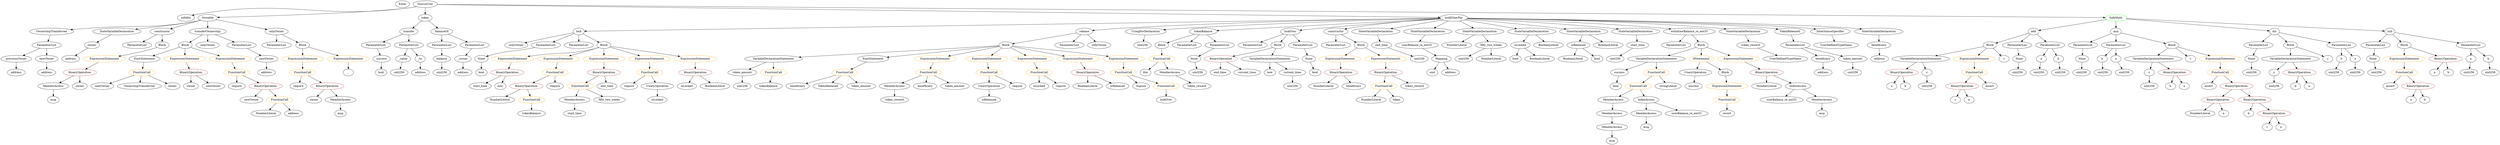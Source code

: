 strict digraph {
	graph [bb="0,0,11024,756"];
	node [label="\N"];
	Enter	[height=0.5,
		pos="1750.5,738",
		width=0.83628];
	Identifier_end_time_1	[color=black,
		height=0.5,
		label=end_time,
		pos="5385.5,378",
		width=1.2382];
	Identifier_start_time	[color=black,
		height=0.5,
		label=start_time,
		pos="2080.5,306",
		width=1.3076];
	ParameterList_Unnamed_16	[color=black,
		height=0.5,
		label=ParameterList,
		pos="7875.5,522",
		width=1.7095];
	VariableDeclaration_beneficiary_1	[color=black,
		height=0.5,
		label=beneficiary,
		pos="8022.5,450",
		width=1.4184];
	ParameterList_Unnamed_16 -> VariableDeclaration_beneficiary_1	[pos="e,7992.9,465.11 7906.7,506.15 7928.9,495.6 7958.8,481.33 7982.7,469.95"];
	VariableDeclaration_token_amount	[color=black,
		height=0.5,
		label=token_amount,
		pos="8155.5,450",
		width=1.765];
	ParameterList_Unnamed_16 -> VariableDeclaration_token_amount	[pos="e,8109,462.63 7921.1,509.6 7969.4,497.54 8045.5,478.5 8097.9,465.41"];
	Identifier_now	[color=black,
		height=0.5,
		label=now,
		pos="2172.5,306",
		width=0.75];
	Identifier_isLocked_1	[color=black,
		height=0.5,
		label=isLocked,
		pos="3004.5,306",
		width=1.2521];
	Parameter_None	[color=black,
		height=0.5,
		label=None,
		pos="9157.5,450",
		width=0.85014];
	ElementaryTypeName_uint256_2	[color=black,
		height=0.5,
		label=uint256,
		pos="9156.5,378",
		width=1.0442];
	Parameter_None -> ElementaryTypeName_uint256_2	[pos="e,9156.8,396.1 9157.3,431.7 9157.2,424.41 9157.1,415.73 9156.9,407.54"];
	ParameterList_Unnamed_22	[color=black,
		height=0.5,
		label=ParameterList,
		pos="7379.5,522",
		width=1.7095];
	ElementaryTypeName_uint256_6	[color=black,
		height=0.5,
		label=uint256,
		pos="9907.5,378",
		width=1.0442];
	BinaryOperation_Unnamed_2	[color=brown,
		height=0.5,
		label=BinaryOperation,
		pos="9790.5,234",
		width=1.9867];
	NumberLiteral_Unnamed	[color=black,
		height=0.5,
		label=NumberLiteral,
		pos="9703.5,162",
		width=1.765];
	BinaryOperation_Unnamed_2 -> NumberLiteral_Unnamed	[pos="e,9724,179.47 9769.9,216.41 9758.9,207.52 9745.1,196.41 9732.9,186.63"];
	Identifier_a_1	[color=black,
		height=0.5,
		label=a,
		pos="9812.5,162",
		width=0.75];
	BinaryOperation_Unnamed_2 -> Identifier_a_1	[pos="e,9807.2,180.1 9796,215.7 9798.3,208.24 9801.1,199.32 9803.7,190.97"];
	VariableDeclaration_owner	[color=black,
		height=0.5,
		label=owner,
		pos="394.53,522",
		width=0.93331];
	ElementaryTypeName_address_2	[color=black,
		height=0.5,
		label=address,
		pos="311.53,450",
		width=1.0996];
	VariableDeclaration_owner -> ElementaryTypeName_address_2	[pos="e,329.57,466.21 377.33,506.5 365.99,496.93 350.91,484.21 338.05,473.36"];
	Identifier_this	[color=black,
		height=0.5,
		label=this,
		pos="5046.5,378",
		width=0.75];
	Identifier_isLocked	[color=black,
		height=0.5,
		label=isLocked,
		pos="2871.5,234",
		width=1.2521];
	ElementaryTypeName_uint256_15	[color=black,
		height=0.5,
		label=uint256,
		pos="1922.5,378",
		width=1.0442];
	FunctionDefinition_add	[color=black,
		height=0.5,
		label=add,
		pos="8956.5,594",
		width=0.75];
	Block_Unnamed_3	[color=black,
		height=0.5,
		label=Block,
		pos="8725.5,522",
		width=0.90558];
	FunctionDefinition_add -> Block_Unnamed_3	[pos="e,8753.8,531.56 8932.2,585.64 8892.4,573.55 8812.6,549.38 8764.7,534.86"];
	ParameterList_Unnamed_7	[color=black,
		height=0.5,
		label=ParameterList,
		pos="8886.5,522",
		width=1.7095];
	FunctionDefinition_add -> ParameterList_Unnamed_7	[pos="e,8903.2,539.7 8942,578.5 8933.1,569.59 8921.5,557.94 8911.1,547.62"];
	ParameterList_Unnamed_6	[color=black,
		height=0.5,
		label=ParameterList,
		pos="9027.5,522",
		width=1.7095];
	FunctionDefinition_add -> ParameterList_Unnamed_6	[pos="e,9010.6,539.7 8971.2,578.5 8980.3,569.59 8992.1,557.94 9002.6,547.62"];
	ElementaryTypeName_uint256_10	[color=black,
		height=0.5,
		label=uint256,
		pos="10477,378",
		width=1.0442];
	Identifier_msg_2	[color=black,
		height=0.5,
		label=msg,
		pos="7098.5,18",
		width=0.75];
	ExpressionStatement_Unnamed_1	[color=orange,
		height=0.5,
		label=ExpressionStatement,
		pos="10605,450",
		width=2.458];
	FunctionCall_Unnamed_1	[color=orange,
		height=0.5,
		label=FunctionCall,
		pos="10605,378",
		width=1.6125];
	ExpressionStatement_Unnamed_1 -> FunctionCall_Unnamed_1	[pos="e,10605,396.1 10605,431.7 10605,424.41 10605,415.73 10605,407.54"];
	Mapping_Unnamed	[color=black,
		height=0.5,
		label=Mapping,
		pos="6350.5,450",
		width=1.2105];
	ElementaryTypeName_uint	[color=black,
		height=0.5,
		label=uint,
		pos="6308.5,378",
		width=0.75];
	Mapping_Unnamed -> ElementaryTypeName_uint	[pos="e,6318,394.83 6340.4,432.05 6335.4,423.82 6329.4,413.76 6323.9,404.61"];
	ElementaryTypeName_address_9	[color=black,
		height=0.5,
		label=address,
		pos="6393.5,378",
		width=1.0996];
	Mapping_Unnamed -> ElementaryTypeName_address_9	[pos="e,6383.2,395.79 6360.9,432.05 6365.9,424.06 6371.8,414.33 6377.3,405.4"];
	Identifier_a_5	[color=black,
		height=0.5,
		label=a,
		pos="10725,378",
		width=0.75];
	NumberLiteral_Unnamed_4	[color=black,
		height=0.5,
		label=NumberLiteral,
		pos="6046.5,234",
		width=1.765];
	FunctionCall_Unnamed_9	[color=orange,
		height=0.5,
		label=FunctionCall,
		pos="2826.5,378",
		width=1.6125];
	Identifier_require_2	[color=black,
		height=0.5,
		label=require,
		pos="2747.5,306",
		width=1.0026];
	FunctionCall_Unnamed_9 -> Identifier_require_2	[pos="e,2764.7,322.19 2808.2,360.76 2797.7,351.5 2784.5,339.73 2773,329.58"];
	UnaryOperation_Unnamed	[color=black,
		height=0.5,
		label=UnaryOperation,
		pos="2871.5,306",
		width=1.9452];
	FunctionCall_Unnamed_9 -> UnaryOperation_Unnamed	[pos="e,2860.7,323.79 2837.4,360.05 2842.6,352.06 2848.8,342.33 2854.6,333.4"];
	ParameterList_Unnamed_3	[color=black,
		height=0.5,
		label=ParameterList,
		pos="9935.5,522",
		width=1.7095];
	Parameter_None_1	[color=black,
		height=0.5,
		label=None,
		pos="9907.5,450",
		width=0.85014];
	ParameterList_Unnamed_3 -> Parameter_None_1	[pos="e,9914.2,467.62 9928.6,503.7 9925.5,496.04 9921.9,486.85 9918.5,478.3"];
	Parameter_None_2	[color=black,
		height=0.5,
		label=None,
		pos="10468,450",
		width=0.85014];
	Parameter_None_2 -> ElementaryTypeName_uint256_10	[pos="e,10474,396.1 10470,431.7 10471,424.32 10472,415.52 10473,407.25"];
	FunctionDefinition_lock	[color=black,
		height=0.5,
		label=lock,
		pos="2519.5,594",
		width=0.75];
	ModifierInvocation_onlyOwner_1	[color=black,
		height=0.5,
		label=onlyOwner,
		pos="2247.5,522",
		width=1.4323];
	FunctionDefinition_lock -> ModifierInvocation_onlyOwner_1	[pos="e,2286.5,534.24 2494.3,586.97 2454.6,577.39 2374.8,557.93 2307.5,540 2304.2,539.12 2300.8,538.2 2297.4,537.27"];
	ParameterList_Unnamed_21	[color=black,
		height=0.5,
		label=ParameterList,
		pos="2378.5,522",
		width=1.7095];
	FunctionDefinition_lock -> ParameterList_Unnamed_21	[pos="e,2408.9,538.09 2498.4,582.52 2477.6,572.16 2445.1,556.05 2419.2,543.19"];
	ParameterList_Unnamed_20	[color=black,
		height=0.5,
		label=ParameterList,
		pos="2519.5,522",
		width=1.7095];
	FunctionDefinition_lock -> ParameterList_Unnamed_20	[pos="e,2519.5,540.1 2519.5,575.7 2519.5,568.41 2519.5,559.73 2519.5,551.54"];
	Block_Unnamed_9	[color=black,
		height=0.5,
		label=Block,
		pos="2631.5,522",
		width=0.90558];
	FunctionDefinition_lock -> Block_Unnamed_9	[pos="e,2610.6,536.06 2538.8,580.97 2555.9,570.27 2581.2,554.44 2601.1,542.02"];
	ParameterList_Unnamed_23	[color=black,
		height=0.5,
		label=ParameterList,
		pos="5508.5,522",
		width=1.7095];
	Identifier_beneficiary_2	[color=black,
		height=0.5,
		label=beneficiary,
		pos="3496.5,306",
		width=1.4184];
	ElementaryTypeName_uint256_1	[color=black,
		height=0.5,
		label=uint256,
		pos="9249.5,378",
		width=1.0442];
	MemberAccess_Unnamed_6	[color=black,
		height=0.5,
		label=MemberAccess,
		pos="7098.5,90",
		width=1.9174];
	MemberAccess_Unnamed_6 -> Identifier_msg_2	[pos="e,7098.5,36.104 7098.5,71.697 7098.5,64.407 7098.5,55.726 7098.5,47.536"];
	BinaryOperation_Unnamed_20	[color=brown,
		height=0.5,
		label=BinaryOperation,
		pos="7779.5,378",
		width=1.9867];
	NumberLiteral_Unnamed_7	[color=black,
		height=0.5,
		label=NumberLiteral,
		pos="7779.5,306",
		width=1.765];
	BinaryOperation_Unnamed_20 -> NumberLiteral_Unnamed_7	[pos="e,7779.5,324.1 7779.5,359.7 7779.5,352.41 7779.5,343.73 7779.5,335.54"];
	IndexAccess_Unnamed_1	[color=black,
		height=0.5,
		label=IndexAccess,
		pos="7920.5,306",
		width=1.6402];
	BinaryOperation_Unnamed_20 -> IndexAccess_Unnamed_1	[pos="e,7890.8,321.77 7810.8,361.46 7831.4,351.24 7858.6,337.77 7880.7,326.78"];
	VariableDeclarationStatement_Unnamed_2	[color=black,
		height=0.5,
		label=VariableDeclarationStatement,
		pos="8453.5,450",
		width=3.3174];
	BinaryOperation_Unnamed_8	[color=brown,
		height=0.5,
		label=BinaryOperation,
		pos="8385.5,378",
		width=1.9867];
	VariableDeclarationStatement_Unnamed_2 -> BinaryOperation_Unnamed_8	[pos="e,8401.7,395.62 8436.7,431.7 8428.5,423.27 8418.5,412.97 8409.6,403.73"];
	VariableDeclaration_c_2	[color=black,
		height=0.5,
		label=c,
		pos="8502.5,378",
		width=0.75];
	VariableDeclarationStatement_Unnamed_2 -> VariableDeclaration_c_2	[pos="e,8491.6,394.67 8465.6,431.7 8471.5,423.37 8478.6,413.23 8485,404.08"];
	FunctionDefinition_release	[color=black,
		height=0.5,
		label=release,
		pos="4692.5,594",
		width=0.98875];
	Block_Unnamed_13	[color=black,
		height=0.5,
		label=Block,
		pos="4439.5,522",
		width=0.90558];
	FunctionDefinition_release -> Block_Unnamed_13	[pos="e,4468.1,530.92 4661.8,584.49 4615.8,571.78 4529.4,547.87 4478.9,533.91"];
	ParameterList_Unnamed_25	[color=black,
		height=0.5,
		label=ParameterList,
		pos="4627.5,522",
		width=1.7095];
	FunctionDefinition_release -> ParameterList_Unnamed_25	[pos="e,4643.1,539.8 4677.8,577.12 4669.8,568.51 4659.7,557.67 4650.7,547.96"];
	ModifierInvocation_onlyOwner_2	[color=black,
		height=0.5,
		label=onlyOwner,
		pos="4758.5,522",
		width=1.4323];
	FunctionDefinition_release -> ModifierInvocation_onlyOwner_2	[pos="e,4743,539.47 4707.2,577.46 4715.4,568.74 4725.9,557.65 4735.2,547.76"];
	Block_Unnamed_8	[color=black,
		height=0.5,
		label=Block,
		pos="5114.5,522",
		width=0.90558];
	FunctionCall_Unnamed_8	[color=orange,
		height=0.5,
		label=FunctionCall,
		pos="5114.5,450",
		width=1.6125];
	Block_Unnamed_8 -> FunctionCall_Unnamed_8	[pos="e,5114.5,468.1 5114.5,503.7 5114.5,496.41 5114.5,487.73 5114.5,479.54"];
	ExpressionStatement_Unnamed_12	[color=orange,
		height=0.5,
		label=ExpressionStatement,
		pos="2241.5,450",
		width=2.458];
	BinaryOperation_Unnamed_17	[color=brown,
		height=0.5,
		label=BinaryOperation,
		pos="2220.5,378",
		width=1.9867];
	ExpressionStatement_Unnamed_12 -> BinaryOperation_Unnamed_17	[pos="e,2225.7,396.1 2236.3,431.7 2234.1,424.24 2231.4,415.32 2228.9,406.97"];
	UsingForDeclaration_Unnamed	[color=black,
		height=0.5,
		label=UsingForDeclaration,
		pos="5113.5,594",
		width=2.4303];
	ElementaryTypeName_uint256_17	[color=black,
		height=0.5,
		label=uint256,
		pos="5026.5,522",
		width=1.0442];
	UsingForDeclaration_Unnamed -> ElementaryTypeName_uint256_17	[pos="e,5045,537.89 5092.5,576.05 5080.8,566.68 5066.2,554.92 5053.7,544.86"];
	VariableDeclarationStatement_Unnamed	[color=black,
		height=0.5,
		label=VariableDeclarationStatement,
		pos="9473.5,450",
		width=3.3174];
	VariableDeclaration_c	[color=black,
		height=0.5,
		label=c,
		pos="9450.5,378",
		width=0.75];
	VariableDeclarationStatement_Unnamed -> VariableDeclaration_c	[pos="e,9456.2,396.1 9467.8,431.7 9465.4,424.24 9462.5,415.32 9459.7,406.97"];
	BinaryOperation_Unnamed	[color=brown,
		height=0.5,
		label=BinaryOperation,
		pos="9567.5,378",
		width=1.9867];
	VariableDeclarationStatement_Unnamed -> BinaryOperation_Unnamed	[pos="e,9545.3,395.55 9496.3,432.05 9508.3,423.13 9523.1,412.06 9536.2,402.34"];
	Block_Unnamed_6	[color=black,
		height=0.5,
		label=Block,
		pos="800.53,522",
		width=0.90558];
	EmitStatement_Unnamed	[color=black,
		height=0.5,
		label=EmitStatement,
		pos="628.53,450",
		width=1.7788];
	Block_Unnamed_6 -> EmitStatement_Unnamed	[pos="e,664.03,465.45 774.78,510.52 748.34,499.76 706.64,482.79 674.52,469.72"];
	ExpressionStatement_Unnamed_7	[color=orange,
		height=0.5,
		label=ExpressionStatement,
		pos="799.53,450",
		width=2.458];
	Block_Unnamed_6 -> ExpressionStatement_Unnamed_7	[pos="e,799.78,468.1 800.28,503.7 800.18,496.41 800.06,487.73 799.94,479.54"];
	ExpressionStatement_Unnamed_6	[color=orange,
		height=0.5,
		label=ExpressionStatement,
		pos="994.53,450",
		width=2.458];
	Block_Unnamed_6 -> ExpressionStatement_Unnamed_6	[pos="e,950.43,465.97 826.39,510.59 832.02,508.37 837.96,506.08 843.53,504 875.27,492.16 911.03,479.58 939.78,469.64"];
	NumberLiteral_Unnamed_5	[color=black,
		height=0.5,
		label=NumberLiteral,
		pos="5833.5,306",
		width=1.765];
	MemberAccess_Unnamed_9	[color=black,
		height=0.5,
		label=MemberAccess,
		pos="3934.5,306",
		width=1.9174];
	Identifier_token_reward_2	[color=black,
		height=0.5,
		label=token_reward,
		pos="3934.5,234",
		width=1.7095];
	MemberAccess_Unnamed_9 -> Identifier_token_reward_2	[pos="e,3934.5,252.1 3934.5,287.7 3934.5,280.41 3934.5,271.73 3934.5,263.54"];
	NumberLiteral_Unnamed_1	[color=black,
		height=0.5,
		label=NumberLiteral,
		pos="1165.5,162",
		width=1.765];
	FunctionDefinition_tokenBalance	[color=black,
		height=0.5,
		label=tokenBalance,
		pos="5296.5,594",
		width=1.6679];
	FunctionDefinition_tokenBalance -> Block_Unnamed_8	[pos="e,5140.1,533.74 5259.6,579.5 5231.1,568.98 5190.7,553.89 5155.5,540 5153.8,539.32 5152,538.62 5150.3,537.9"];
	ParameterList_Unnamed_18	[color=black,
		height=0.5,
		label=ParameterList,
		pos="5226.5,522",
		width=1.7095];
	FunctionDefinition_tokenBalance -> ParameterList_Unnamed_18	[pos="e,5243,539.47 5279.9,576.41 5271.3,567.78 5260.6,557.06 5251,547.5"];
	ParameterList_Unnamed_19	[color=black,
		height=0.5,
		label=ParameterList,
		pos="5367.5,522",
		width=1.7095];
	FunctionDefinition_tokenBalance -> ParameterList_Unnamed_19	[pos="e,5350.8,539.47 5313.4,576.41 5322.1,567.78 5333,557.06 5342.7,547.5"];
	BinaryOperation_Unnamed_18	[color=brown,
		height=0.5,
		label=BinaryOperation,
		pos="2631.5,378",
		width=1.9867];
	FunctionCall_Unnamed_12	[color=orange,
		height=0.5,
		label=FunctionCall,
		pos="2527.5,306",
		width=1.6125];
	BinaryOperation_Unnamed_18 -> FunctionCall_Unnamed_12	[pos="e,2551.2,322.91 2607.4,360.76 2593.5,351.42 2575.9,339.55 2560.7,329.33"];
	Identifier_end_time	[color=black,
		height=0.5,
		label=end_time,
		pos="2648.5,306",
		width=1.2382];
	BinaryOperation_Unnamed_18 -> Identifier_end_time	[pos="e,2644.4,324.1 2635.7,359.7 2637.5,352.32 2639.7,343.52 2641.7,335.25"];
	NumberLiteral_Unnamed_3	[color=black,
		height=0.5,
		label=NumberLiteral,
		pos="6409.5,522",
		width=1.765];
	VariableDeclarationStatement_Unnamed_5	[color=black,
		height=0.5,
		label=VariableDeclarationStatement,
		pos="3391.5,450",
		width=3.3174];
	VariableDeclaration_token_amount_1	[color=black,
		height=0.5,
		label=token_amount,
		pos="3251.5,378",
		width=1.765];
	VariableDeclarationStatement_Unnamed_5 -> VariableDeclaration_token_amount_1	[pos="e,3281.6,394.04 3358.4,432.41 3338.4,422.45 3312.9,409.71 3291.9,399.17"];
	FunctionCall_Unnamed_20	[color=orange,
		height=0.5,
		label=FunctionCall,
		pos="3391.5,378",
		width=1.6125];
	VariableDeclarationStatement_Unnamed_5 -> FunctionCall_Unnamed_20	[pos="e,3391.5,396.1 3391.5,431.7 3391.5,424.41 3391.5,415.73 3391.5,407.54"];
	Identifier_assert_1	[color=black,
		height=0.5,
		label=assert,
		pos="10544,306",
		width=0.89172];
	Block_Unnamed_3 -> VariableDeclarationStatement_Unnamed_2	[pos="e,8512.1,466.09 8696.4,513.51 8655.4,502.94 8579.2,483.35 8523.1,468.9"];
	ExpressionStatement_Unnamed_2	[color=orange,
		height=0.5,
		label=ExpressionStatement,
		pos="8679.5,450",
		width=2.458];
	Block_Unnamed_3 -> ExpressionStatement_Unnamed_2	[pos="e,8690.8,468.12 8714.9,504.76 8709.6,496.7 8703,486.74 8697,477.6"];
	Identifier_c_4	[color=black,
		height=0.5,
		label=c,
		pos="8812.5,450",
		width=0.75];
	Block_Unnamed_3 -> Identifier_c_4	[pos="e,8795.7,464.54 8743.6,506.5 8756.1,496.38 8773.1,482.73 8787,471.5"];
	Parameter_a_3	[color=black,
		height=0.5,
		label=a,
		pos="8981.5,450",
		width=0.75];
	ElementaryTypeName_uint256_11	[color=black,
		height=0.5,
		label=uint256,
		pos="8970.5,378",
		width=1.0442];
	Parameter_a_3 -> ElementaryTypeName_uint256_11	[pos="e,8973.2,396.1 8978.8,431.7 8977.7,424.32 8976.3,415.52 8975,407.25"];
	Identifier_isLocked_2	[color=black,
		height=0.5,
		label=isLocked,
		pos="4580.5,306",
		width=1.2521];
	BinaryOperation_Unnamed_16	[color=brown,
		height=0.5,
		label=BinaryOperation,
		pos="2289.5,306",
		width=1.9867];
	NumberLiteral_Unnamed_6	[color=black,
		height=0.5,
		label=NumberLiteral,
		pos="2172.5,234",
		width=1.765];
	BinaryOperation_Unnamed_16 -> NumberLiteral_Unnamed_6	[pos="e,2198.8,250.74 2262.7,288.94 2246.7,279.36 2226.1,267.06 2208.7,256.63"];
	FunctionCall_Unnamed_11	[color=orange,
		height=0.5,
		label=FunctionCall,
		pos="2312.5,234",
		width=1.6125];
	BinaryOperation_Unnamed_16 -> FunctionCall_Unnamed_11	[pos="e,2306.9,252.1 2295.2,287.7 2297.7,280.24 2300.6,271.32 2303.3,262.97"];
	FunctionCall_Unnamed_21	[color=orange,
		height=0.5,
		label=FunctionCall,
		pos="4094.5,378",
		width=1.6125];
	FunctionCall_Unnamed_21 -> MemberAccess_Unnamed_9	[pos="e,3968.8,321.99 4062.2,362.83 4038.3,352.41 4005.6,338.1 3979.3,326.58"];
	Identifier_beneficiary_1	[color=black,
		height=0.5,
		label=beneficiary,
		pos="4072.5,306",
		width=1.4184];
	FunctionCall_Unnamed_21 -> Identifier_beneficiary_1	[pos="e,4077.9,324.1 4089.1,359.7 4086.7,352.24 4083.9,343.32 4081.3,334.97"];
	Identifier_token_amount	[color=black,
		height=0.5,
		label=token_amount,
		pos="4205.5,306",
		width=1.765];
	FunctionCall_Unnamed_21 -> Identifier_token_amount	[pos="e,4180.3,322.9 4119.4,361.29 4134.6,351.72 4154.2,339.35 4170.9,328.84"];
	Identifier_owner_3	[color=black,
		height=0.5,
		label=owner,
		pos="828.53,306",
		width=0.93331];
	FunctionDefinition_lockOver	[color=black,
		height=0.5,
		label=lockOver,
		pos="5676.5,594",
		width=1.2521];
	FunctionDefinition_lockOver -> ParameterList_Unnamed_23	[pos="e,5542.8,537.27 5646.1,580.32 5620.2,569.52 5582.5,553.83 5553.2,541.6"];
	Block_Unnamed_12	[color=black,
		height=0.5,
		label=Block,
		pos="5620.5,522",
		width=0.90558];
	FunctionDefinition_lockOver -> Block_Unnamed_12	[pos="e,5633.3,538.99 5663.3,576.41 5656.5,567.92 5648.1,557.41 5640.5,547.96"];
	ParameterList_Unnamed_24	[color=black,
		height=0.5,
		label=ParameterList,
		pos="5732.5,522",
		width=1.7095];
	FunctionDefinition_lockOver -> ParameterList_Unnamed_24	[pos="e,5719,539.96 5689.8,576.41 5696.4,568.16 5704.5,558.01 5711.9,548.78"];
	ElementaryTypeName_uint256_20	[color=black,
		height=0.5,
		label=uint256,
		pos="6449.5,450",
		width=1.0442];
	BooleanLiteral_Unnamed_5	[color=black,
		height=0.5,
		label=BooleanLiteral,
		pos="4797.5,306",
		width=1.7788];
	Identifier_require	[color=black,
		height=0.5,
		label=require,
		pos="1298.5,306",
		width=1.0026];
	EmitStatement_Unnamed_1	[color=black,
		height=0.5,
		label=EmitStatement,
		pos="3768.5,450",
		width=1.7788];
	FunctionCall_Unnamed_22	[color=orange,
		height=0.5,
		label=FunctionCall,
		pos="3700.5,378",
		width=1.6125];
	EmitStatement_Unnamed_1 -> FunctionCall_Unnamed_22	[pos="e,3716.5,395.47 3752.4,432.41 3744,423.78 3733.6,413.06 3724.3,403.5"];
	ModifierInvocation_onlyOwner	[color=black,
		height=0.5,
		label=onlyOwner,
		pos="904.53,522",
		width=1.4323];
	VariableDeclaration_userBalance_re_ent33	[color=black,
		height=0.5,
		label=userBalance_re_ent33,
		pos="6235.5,522",
		width=2.555];
	VariableDeclaration_userBalance_re_ent33 -> Mapping_Unnamed	[pos="e,6327,465.34 6262.8,504.41 6279.1,494.47 6300,481.77 6317.3,471.25"];
	Identifier_TokenReleased	[color=black,
		height=0.5,
		label=TokenReleased,
		pos="3633.5,306",
		width=1.8897];
	ElementaryTypeName_address	[color=black,
		height=0.5,
		label=address,
		pos="2017.5,378",
		width=1.0996];
	Identifier_start_time_1	[color=black,
		height=0.5,
		label=start_time,
		pos="2481.5,162",
		width=1.3076];
	ParameterList_Unnamed_11	[color=black,
		height=0.5,
		label=ParameterList,
		pos="1640.5,522",
		width=1.7095];
	Parameter_success	[color=black,
		height=0.5,
		label=success,
		pos="1650.5,450",
		width=1.1135];
	ParameterList_Unnamed_11 -> Parameter_success	[pos="e,1648.1,468.1 1643,503.7 1644.1,496.32 1645.3,487.52 1646.5,479.25"];
	BinaryOperation_Unnamed_3	[color=brown,
		height=0.5,
		label=BinaryOperation,
		pos="9951.5,234",
		width=1.9867];
	Identifier_b_1	[color=black,
		height=0.5,
		label=b,
		pos="9928.5,162",
		width=0.75];
	BinaryOperation_Unnamed_3 -> Identifier_b_1	[pos="e,9934.2,180.1 9945.8,215.7 9943.4,208.24 9940.5,199.32 9937.7,190.97"];
	BinaryOperation_Unnamed_4	[color=brown,
		height=0.5,
		label=BinaryOperation,
		pos="10046,162",
		width=1.9867];
	BinaryOperation_Unnamed_3 -> BinaryOperation_Unnamed_4	[pos="e,10023,179.47 9973.8,216.41 9985.9,207.43 10001,196.19 10014,186.34"];
	ElementaryTypeName_uint256_7	[color=black,
		height=0.5,
		label=uint256,
		pos="10012,306",
		width=1.0442];
	Identifier_revert	[color=black,
		height=0.5,
		label=revert,
		pos="7609.5,162",
		width=0.87786];
	FunctionCall_Unnamed_15	[color=orange,
		height=0.5,
		label=FunctionCall,
		pos="7609.5,234",
		width=1.6125];
	FunctionCall_Unnamed_15 -> Identifier_revert	[pos="e,7609.5,180.1 7609.5,215.7 7609.5,208.41 7609.5,199.73 7609.5,191.54"];
	FunctionCall_Unnamed_14	[color=orange,
		height=0.5,
		label=FunctionCall,
		pos="7220.5,306",
		width=1.6125];
	MemberAccess_Unnamed_4	[color=black,
		height=0.5,
		label=MemberAccess,
		pos="7103.5,234",
		width=1.9174];
	FunctionCall_Unnamed_14 -> MemberAccess_Unnamed_4	[pos="e,7130.2,250.98 7194.6,289.46 7178.4,279.81 7157.5,267.27 7139.7,256.65"];
	IndexAccess_Unnamed	[color=black,
		height=0.5,
		label=IndexAccess,
		pos="7254.5,234",
		width=1.6402];
	FunctionCall_Unnamed_14 -> IndexAccess_Unnamed	[pos="e,7246.2,252.1 7228.9,287.7 7232.6,280.07 7237.1,270.92 7241.2,262.4"];
	BinaryOperation_Unnamed_21	[color=brown,
		height=0.5,
		label=BinaryOperation,
		pos="5398.5,450",
		width=1.9867];
	Block_Unnamed_12 -> BinaryOperation_Unnamed_21	[pos="e,5447,463.66 5595.5,510.14 5590.3,508 5584.8,505.84 5579.5,504 5539.4,489.84 5493.3,476.39 5457.7,466.58"];
	VariableDeclarationStatement_Unnamed_4	[color=black,
		height=0.5,
		label=VariableDeclarationStatement,
		pos="5607.5,450",
		width=3.3174];
	Block_Unnamed_12 -> VariableDeclarationStatement_Unnamed_4	[pos="e,5610.7,468.1 5617.3,503.7 5615.9,496.32 5614.3,487.52 5612.8,479.25"];
	FunctionDefinition_mul	[color=black,
		height=0.5,
		label=mul,
		pos="9309.5,594",
		width=0.75];
	ParameterList_Unnamed_1	[color=black,
		height=0.5,
		label=ParameterList,
		pos="9168.5,522",
		width=1.7095];
	FunctionDefinition_mul -> ParameterList_Unnamed_1	[pos="e,9198.9,538.09 9288.4,582.52 9267.6,572.16 9235.1,556.05 9209.2,543.19"];
	ParameterList_Unnamed	[color=black,
		height=0.5,
		label=ParameterList,
		pos="9309.5,522",
		width=1.7095];
	FunctionDefinition_mul -> ParameterList_Unnamed	[pos="e,9309.5,540.1 9309.5,575.7 9309.5,568.41 9309.5,559.73 9309.5,551.54"];
	Block_Unnamed	[color=black,
		height=0.5,
		label=Block,
		pos="9555.5,522",
		width=0.90558];
	FunctionDefinition_mul -> Block_Unnamed	[pos="e,9527,531.12 9334,586.03 9376.6,573.91 9464.7,548.85 9516,534.24"];
	Parameter_None_3	[color=black,
		height=0.5,
		label=None,
		pos="8888.5,450",
		width=0.85014];
	ParameterList_Unnamed_7 -> Parameter_None_3	[pos="e,8888,468.1 8887,503.7 8887.2,496.41 8887.5,487.73 8887.7,479.54"];
	ParameterList_Unnamed_5	[color=black,
		height=0.5,
		label=ParameterList,
		pos="10480,522",
		width=1.7095];
	ParameterList_Unnamed_5 -> Parameter_None_2	[pos="e,10470,468.1 10477,503.7 10475,496.32 10474,487.52 10472,479.25"];
	VariableDeclarationStatement_Unnamed_1	[color=black,
		height=0.5,
		label=VariableDeclarationStatement,
		pos="10076,450",
		width=3.3174];
	VariableDeclaration_c_1	[color=black,
		height=0.5,
		label=c,
		pos="10012,378",
		width=0.75];
	VariableDeclarationStatement_Unnamed_1 -> VariableDeclaration_c_1	[pos="e,10025,393.74 10060,431.7 10052,422.77 10041,411.76 10033,402.11"];
	BinaryOperation_Unnamed_5	[color=brown,
		height=0.5,
		label=BinaryOperation,
		pos="10129,378",
		width=1.9867];
	VariableDeclarationStatement_Unnamed_1 -> BinaryOperation_Unnamed_5	[pos="e,10116,396.1 10089,431.7 10095,423.73 10102,414.1 10109,405.26"];
	Identifier_a_6	[color=black,
		height=0.5,
		label=a,
		pos="8330.5,306",
		width=0.75];
	BinaryOperation_Unnamed_8 -> Identifier_a_6	[pos="e,8342.6,322.36 8372.2,360.05 8365.4,351.44 8357.1,340.81 8349.6,331.33"];
	Identifier_b_5	[color=black,
		height=0.5,
		label=b,
		pos="8402.5,306",
		width=0.75];
	BinaryOperation_Unnamed_8 -> Identifier_b_5	[pos="e,8398.4,324.1 8389.7,359.7 8391.5,352.32 8393.7,343.52 8395.7,335.25"];
	Identifier_newOwner	[color=black,
		height=0.5,
		label=newOwner,
		pos="1098.5,234",
		width=1.4046];
	FunctionDefinition_constructor_1	[color=black,
		height=0.5,
		label=constructor,
		pos="5901.5,594",
		width=1.4877];
	ParameterList_Unnamed_17	[color=black,
		height=0.5,
		label=ParameterList,
		pos="5873.5,522",
		width=1.7095];
	FunctionDefinition_constructor_1 -> ParameterList_Unnamed_17	[pos="e,5880.4,540.1 5894.6,575.7 5891.6,568.15 5888,559.12 5884.6,550.68"];
	Block_Unnamed_7	[color=black,
		height=0.5,
		label=Block,
		pos="5985.5,522",
		width=0.90558];
	FunctionDefinition_constructor_1 -> Block_Unnamed_7	[pos="e,5968.2,537.48 5921,576.76 5932.5,567.21 5947.1,555.01 5959.6,544.64"];
	Identifier_newOwner_1	[color=black,
		height=0.5,
		label=newOwner,
		pos="434.53,306",
		width=1.4046];
	ElementaryTypeName_uint256_3	[color=black,
		height=0.5,
		label=uint256,
		pos="9450.5,306",
		width=1.0442];
	ElementaryTypeName_address_1	[color=black,
		height=0.5,
		label=address,
		pos="1827.5,378",
		width=1.0996];
	Identifier_require_1	[color=black,
		height=0.5,
		label=require,
		pos="1035.5,306",
		width=1.0026];
	Identifier_a_4	[color=black,
		height=0.5,
		label=a,
		pos="10630,234",
		width=0.75];
	Identifier_userBalance_re_ent33_1	[color=black,
		height=0.5,
		label=userBalance_re_ent33,
		pos="7848.5,234",
		width=2.555];
	NumberLiteral_Unnamed_2	[color=black,
		height=0.5,
		label=NumberLiteral,
		pos="6568.5,450",
		width=1.765];
	BinaryOperation_Unnamed_12	[color=brown,
		height=0.5,
		label=BinaryOperation,
		pos="1161.5,306",
		width=1.9867];
	BinaryOperation_Unnamed_12 -> Identifier_newOwner	[pos="e,1113.2,251.31 1146.3,288.05 1138.7,279.59 1129.3,269.19 1120.9,259.84"];
	FunctionCall_Unnamed_5	[color=orange,
		height=0.5,
		label=FunctionCall,
		pos="1225.5,234",
		width=1.6125];
	BinaryOperation_Unnamed_12 -> FunctionCall_Unnamed_5	[pos="e,1210.2,251.79 1177,288.05 1184.6,279.71 1194,269.49 1202.4,260.25"];
	StateVariableDeclaration_Unnamed_6	[color=black,
		height=0.5,
		label=StateVariableDeclaration,
		pos="6074.5,594",
		width=2.8184];
	VariableDeclaration_end_time	[color=black,
		height=0.5,
		label=end_time,
		pos="6080.5,522",
		width=1.2382];
	StateVariableDeclaration_Unnamed_6 -> VariableDeclaration_end_time	[pos="e,6079.1,540.1 6076,575.7 6076.6,568.41 6077.4,559.73 6078.1,551.54"];
	BinaryOperation_Unnamed_21 -> Identifier_end_time_1	[pos="e,5388.7,396.1 5395.3,431.7 5393.9,424.32 5392.3,415.52 5390.8,407.25"];
	Identifier_current_time	[color=black,
		height=0.5,
		label=current_time,
		pos="5505.5,378",
		width=1.5848];
	BinaryOperation_Unnamed_21 -> Identifier_current_time	[pos="e,5481.6,394.67 5423.3,432.76 5437.9,423.27 5456.4,411.15 5472.2,400.82"];
	BinaryOperation_Unnamed_9	[color=brown,
		height=0.5,
		label=BinaryOperation,
		pos="8654.5,306",
		width=1.9867];
	Identifier_c_3	[color=black,
		height=0.5,
		label=c,
		pos="8618.5,234",
		width=0.75];
	BinaryOperation_Unnamed_9 -> Identifier_c_3	[pos="e,8626.8,251.14 8645.6,287.7 8641.5,279.75 8636.6,270.16 8632.1,261.34"];
	Identifier_a_7	[color=black,
		height=0.5,
		label=a,
		pos="8690.5,234",
		width=0.75];
	BinaryOperation_Unnamed_9 -> Identifier_a_7	[pos="e,8682.2,251.14 8663.4,287.7 8667.5,279.75 8672.4,270.16 8677,261.34"];
	EventDefinition_OwnershipTransferred	[color=black,
		height=0.5,
		label=OwnershipTransferred,
		pos="221.53,594",
		width=2.6243];
	ParameterList_Unnamed_12	[color=black,
		height=0.5,
		label=ParameterList,
		pos="203.53,522",
		width=1.7095];
	EventDefinition_OwnershipTransferred -> ParameterList_Unnamed_12	[pos="e,207.93,540.1 217.08,575.7 215.18,568.32 212.92,559.52 210.8,551.25"];
	SourceUnit_Unnamed	[color=black,
		height=0.5,
		label=SourceUnit,
		pos="1851.5,738",
		width=1.46];
	PragmaDirective_solidity	[color=black,
		height=0.5,
		label=solidity,
		pos="805.53,666",
		width=1.0442];
	SourceUnit_Unnamed -> PragmaDirective_solidity	[pos="e,832.85,678.7 1813.8,725.18 1805.9,723.11 1797.5,721.22 1789.5,720 1377.2,656.42 1260.7,765.32 851.53,684 848.92,683.48 846.27,\
682.84 843.62,682.1"];
	ContractDefinition_Ownable	[color=black,
		height=0.5,
		label=Ownable,
		pos="904.53,666",
		width=1.2105];
	SourceUnit_Unnamed -> ContractDefinition_Ownable	[pos="e,948.17,666.42 1813.4,725.22 1805.6,723.17 1797.3,721.29 1789.5,720 1478.6,668.64 1098.9,665.53 959.36,666.35"];
	ContractDefinition_token	[color=black,
		height=0.5,
		label=token,
		pos="1851.5,666",
		width=0.864];
	SourceUnit_Unnamed -> ContractDefinition_token	[pos="e,1851.5,684.1 1851.5,719.7 1851.5,712.41 1851.5,703.73 1851.5,695.54"];
	ContractDefinition_lockEtherPay	[color=black,
		height=0.5,
		label=lockEtherPay,
		pos="6405.5,666",
		width=1.6679];
	SourceUnit_Unnamed -> ContractDefinition_lockEtherPay	[pos="e,6345.4,667.92 1904.2,736.19 2371.1,729.01 5794,676.4 6333.9,668.1"];
	ContractDefinition_SafeMath	[color=green,
		height=0.5,
		label=SafeMath,
		pos="9309.5,666",
		width=1.2798];
	SourceUnit_Unnamed -> ContractDefinition_SafeMath	[pos="e,9263.3,667.43 1904.4,736.5 2534.5,730.59 8594.4,673.71 9251.8,667.54"];
	IndexAccess_Unnamed_1 -> Identifier_userBalance_re_ent33_1	[pos="e,7866,251.96 7903.5,288.41 7894.7,279.91 7883.9,269.37 7874.2,259.91"];
	MemberAccess_Unnamed_8	[color=black,
		height=0.5,
		label=MemberAccess,
		pos="8027.5,234",
		width=1.9174];
	IndexAccess_Unnamed_1 -> MemberAccess_Unnamed_8	[pos="e,8003,251.06 7944.8,289.12 7959.2,279.7 7977.7,267.61 7993.5,257.25"];
	Parameter_a_2	[color=black,
		height=0.5,
		label=a,
		pos="10900,450",
		width=0.75];
	ElementaryTypeName_uint256_8	[color=black,
		height=0.5,
		label=uint256,
		pos="10894,378",
		width=1.0442];
	Parameter_a_2 -> ElementaryTypeName_uint256_8	[pos="e,10895,396.1 10898,431.7 10897,424.41 10897,415.73 10896,407.54"];
	FunctionCall_Unnamed_16	[color=orange,
		height=0.5,
		label=FunctionCall,
		pos="4580.5,378",
		width=1.6125];
	FunctionCall_Unnamed_16 -> Identifier_isLocked_2	[pos="e,4580.5,324.1 4580.5,359.7 4580.5,352.41 4580.5,343.73 4580.5,335.54"];
	Identifier_require_4	[color=black,
		height=0.5,
		label=require,
		pos="4679.5,306",
		width=1.0026];
	FunctionCall_Unnamed_16 -> Identifier_require_4	[pos="e,4659.5,321.16 4603,361.12 4617.1,351.16 4635.4,338.23 4650.5,327.51"];
	VariableDeclaration_isReleased	[color=black,
		height=0.5,
		label=isReleased,
		pos="6958.5,522",
		width=1.3907];
	BooleanLiteral_Unnamed_2	[color=black,
		height=0.5,
		label=BooleanLiteral,
		pos="6933.5,450",
		width=1.7788];
	VariableDeclaration_isReleased -> BooleanLiteral_Unnamed_2	[pos="e,6939.6,468.1 6952.4,503.7 6949.7,496.15 6946.4,487.12 6943.4,478.68"];
	ElementaryTypeName_bool_2	[color=black,
		height=0.5,
		label=bool,
		pos="7043.5,450",
		width=0.76697];
	VariableDeclaration_isReleased -> ElementaryTypeName_bool_2	[pos="e,7026.9,464.7 6977.8,505.12 6989.7,495.31 7005.1,482.62 7018,472"];
	ElementaryTypeName_address_6	[color=black,
		height=0.5,
		label=address,
		pos="1286.5,162",
		width=1.0996];
	ParameterList_Unnamed_13	[color=black,
		height=0.5,
		label=ParameterList,
		pos="585.53,522",
		width=1.7095];
	StateVariableDeclaration_Unnamed_8	[color=black,
		height=0.5,
		label=StateVariableDeclaration,
		pos="6295.5,594",
		width=2.8184];
	StateVariableDeclaration_Unnamed_8 -> VariableDeclaration_userBalance_re_ent33	[pos="e,6249.9,539.79 6281,576.05 6273.9,567.71 6265.1,557.49 6257.2,548.25"];
	Parameter_balance	[color=black,
		height=0.5,
		label=balance,
		pos="1922.5,450",
		width=1.0719];
	Parameter_balance -> ElementaryTypeName_uint256_15	[pos="e,1922.5,396.1 1922.5,431.7 1922.5,424.41 1922.5,415.73 1922.5,407.54"];
	MemberAccess_Unnamed_3	[color=black,
		height=0.5,
		label=MemberAccess,
		pos="2481.5,234",
		width=1.9174];
	FunctionCall_Unnamed_12 -> MemberAccess_Unnamed_3	[pos="e,2492.6,251.79 2516.4,288.05 2511.1,280.06 2504.7,270.33 2498.9,261.4"];
	Identifier_fifty_two_weeks	[color=black,
		height=0.5,
		label=fifty_two_weeks,
		pos="2641.5,234",
		width=2.0145];
	FunctionCall_Unnamed_12 -> Identifier_fifty_two_weeks	[pos="e,2615.1,251.22 2552.8,289.46 2568.3,279.97 2588.3,267.67 2605.4,257.17"];
	StateVariableDeclaration_Unnamed	[color=black,
		height=0.5,
		label=StateVariableDeclaration,
		pos="498.53,594",
		width=2.8184];
	StateVariableDeclaration_Unnamed -> VariableDeclaration_owner	[pos="e,414.71,536.58 473.62,576.23 458.69,566.18 439.63,553.35 423.96,542.81"];
	ElementaryTypeName_bool_3	[color=black,
		height=0.5,
		label=bool,
		pos="2103.5,378",
		width=0.76697];
	Parameter_None_6	[color=black,
		height=0.5,
		label=None,
		pos="5775.5,450",
		width=0.85014];
	ParameterList_Unnamed_24 -> Parameter_None_6	[pos="e,5765.5,467.31 5742.9,504.05 5747.9,495.94 5754,486.04 5759.6,477.01"];
	VariableDeclaration_c -> ElementaryTypeName_uint256_3	[pos="e,9450.5,324.1 9450.5,359.7 9450.5,352.41 9450.5,343.73 9450.5,335.54"];
	MemberAccess_Unnamed	[color=black,
		height=0.5,
		label=MemberAccess,
		pos="211.53,306",
		width=1.9174];
	Identifier_msg	[color=black,
		height=0.5,
		label=msg,
		pos="211.53,234",
		width=0.75];
	MemberAccess_Unnamed -> Identifier_msg	[pos="e,211.53,252.1 211.53,287.7 211.53,280.41 211.53,271.73 211.53,263.54"];
	FunctionCall_Unnamed_8 -> Identifier_this	[pos="e,5060.7,393.57 5098.4,432.41 5089.5,423.19 5078.2,411.58 5068.4,401.54"];
	MemberAccess_Unnamed_2	[color=black,
		height=0.5,
		label=MemberAccess,
		pos="5160.5,378",
		width=1.9174];
	FunctionCall_Unnamed_8 -> MemberAccess_Unnamed_2	[pos="e,5149.5,395.79 5125.7,432.05 5130.9,424.06 5137.3,414.33 5143.2,405.4"];
	ExpressionStatement_Unnamed_15	[color=orange,
		height=0.5,
		label=ExpressionStatement,
		pos="7609.5,306",
		width=2.458];
	ExpressionStatement_Unnamed_15 -> FunctionCall_Unnamed_15	[pos="e,7609.5,252.1 7609.5,287.7 7609.5,280.41 7609.5,271.73 7609.5,263.54"];
	ParameterList_Unnamed_9	[color=black,
		height=0.5,
		label=ParameterList,
		pos="1922.5,522",
		width=1.7095];
	ParameterList_Unnamed_9 -> Parameter_balance	[pos="e,1922.5,468.1 1922.5,503.7 1922.5,496.41 1922.5,487.73 1922.5,479.54"];
	ElementaryTypeName_uint256_14	[color=black,
		height=0.5,
		label=uint256,
		pos="8502.5,306",
		width=1.0442];
	ElementaryTypeName_uint256_19	[color=black,
		height=0.5,
		label=uint256,
		pos="6251.5,450",
		width=1.0442];
	ElementaryTypeName_address_4	[color=black,
		height=0.5,
		label=address,
		pos="203.53,378",
		width=1.0996];
	Parameter_b_1	[color=black,
		height=0.5,
		label=b,
		pos="10312,450",
		width=0.75];
	ElementaryTypeName_uint256_5	[color=black,
		height=0.5,
		label=uint256,
		pos="10291,378",
		width=1.0442];
	Parameter_b_1 -> ElementaryTypeName_uint256_5	[pos="e,10296,396.28 10306,432.05 10304,424.6 10302,415.64 10299,407.22"];
	ElementaryTypeName_uint256_24	[color=black,
		height=0.5,
		label=uint256,
		pos="3251.5,306",
		width=1.0442];
	VariableDeclaration_token_amount_1 -> ElementaryTypeName_uint256_24	[pos="e,3251.5,324.1 3251.5,359.7 3251.5,352.41 3251.5,343.73 3251.5,335.54"];
	FunctionDefinition_div	[color=black,
		height=0.5,
		label=div,
		pos="10006,594",
		width=0.75];
	FunctionDefinition_div -> ParameterList_Unnamed_3	[pos="e,9952.2,539.7 9991,578.5 9982.1,569.59 9970.5,557.94 9960.1,547.62"];
	Block_Unnamed_1	[color=black,
		height=0.5,
		label=Block,
		pos="10076,522",
		width=0.90558];
	FunctionDefinition_div -> Block_Unnamed_1	[pos="e,10061,537.97 10020,578.5 10029,569.14 10042,556.77 10052,546.09"];
	ParameterList_Unnamed_2	[color=black,
		height=0.5,
		label=ParameterList,
		pos="10312,522",
		width=1.7095];
	FunctionDefinition_div -> ParameterList_Unnamed_2	[pos="e,10264,533.88 10031,587.21 10079,576.16 10186,551.78 10253,536.44"];
	ExpressionStatement_Unnamed_11	[color=orange,
		height=0.5,
		label=ExpressionStatement,
		pos="2436.5,450",
		width=2.458];
	FunctionCall_Unnamed_10	[color=orange,
		height=0.5,
		label=FunctionCall,
		pos="2415.5,378",
		width=1.6125];
	ExpressionStatement_Unnamed_11 -> FunctionCall_Unnamed_10	[pos="e,2420.7,396.1 2431.3,431.7 2429.1,424.24 2426.4,415.32 2423.9,406.97"];
	FunctionCall_Unnamed_2	[color=orange,
		height=0.5,
		label=FunctionCall,
		pos="8679.5,378",
		width=1.6125];
	FunctionCall_Unnamed_2 -> BinaryOperation_Unnamed_9	[pos="e,8660.6,324.1 8673.4,359.7 8670.7,352.15 8667.4,343.12 8664.4,334.68"];
	Identifier_assert_2	[color=black,
		height=0.5,
		label=assert,
		pos="8776.5,306",
		width=0.89172];
	FunctionCall_Unnamed_2 -> Identifier_assert_2	[pos="e,8757.6,320.7 8701.5,361.12 8715.4,351.12 8733.4,338.13 8748.3,327.38"];
	VariableDeclaration_beneficiary	[color=black,
		height=0.5,
		label=beneficiary,
		pos="8240.5,522",
		width=1.4184];
	ElementaryTypeName_address_7	[color=black,
		height=0.5,
		label=address,
		pos="8276.5,450",
		width=1.0996];
	VariableDeclaration_beneficiary -> ElementaryTypeName_address_7	[pos="e,8267.9,467.79 8249.2,504.05 8253.3,496.23 8258.1,486.75 8262.7,477.98"];
	Block_Unnamed_2	[color=black,
		height=0.5,
		label=Block,
		pos="10605,522",
		width=0.90558];
	Block_Unnamed_2 -> ExpressionStatement_Unnamed_1	[pos="e,10605,468.1 10605,503.7 10605,496.41 10605,487.73 10605,479.54"];
	BinaryOperation_Unnamed_7	[color=brown,
		height=0.5,
		label=BinaryOperation,
		pos="10783,450",
		width=1.9867];
	Block_Unnamed_2 -> BinaryOperation_Unnamed_7	[pos="e,10745,465.71 10630,510.82 10658,500.11 10701,483.01 10735,469.84"];
	StateVariableDeclaration_Unnamed_7	[color=black,
		height=0.5,
		label=StateVariableDeclaration,
		pos="6516.5,594",
		width=2.8184];
	StateVariableDeclaration_Unnamed_7 -> NumberLiteral_Unnamed_3	[pos="e,6433.8,538.91 6490.9,576.23 6476.6,566.85 6458.5,555.05 6443.1,544.95"];
	VariableDeclaration_fifty_two_weeks	[color=black,
		height=0.5,
		label=fifty_two_weeks,
		pos="6563.5,522",
		width=2.0145];
	StateVariableDeclaration_Unnamed_7 -> VariableDeclaration_fifty_two_weeks	[pos="e,6552,540.1 6528.1,575.7 6533.4,567.81 6539.8,558.3 6545.7,549.55"];
	MemberAccess_Unnamed_5	[color=black,
		height=0.5,
		label=MemberAccess,
		pos="7098.5,162",
		width=1.9174];
	MemberAccess_Unnamed_4 -> MemberAccess_Unnamed_5	[pos="e,7099.8,180.1 7102.3,215.7 7101.8,208.41 7101.2,199.73 7100.6,191.54"];
	ContractDefinition_Ownable -> EventDefinition_OwnershipTransferred	[pos="e,302.19,603.61 872.67,653.26 866.09,651.21 859.14,649.32 852.53,648 649.68,607.58 594.55,630.48 388.53,612 364.22,609.82 337.95,\
607.25 313.6,604.77"];
	ContractDefinition_Ownable -> StateVariableDeclaration_Unnamed	[pos="e,578.44,605.38 872.31,653.54 865.82,651.5 859,649.53 852.53,648 804.08,636.54 677.61,618.66 589.76,606.89"];
	FunctionDefinition_constructor	[color=black,
		height=0.5,
		label=constructor,
		pos="697.53,594",
		width=1.4877];
	ContractDefinition_Ownable -> FunctionDefinition_constructor	[pos="e,734.37,607.46 871.73,653.91 837.55,642.35 783.67,624.13 744.88,611.01"];
	FunctionDefinition_transferOwnership	[color=black,
		height=0.5,
		label=transferOwnership,
		pos="904.53,594",
		width=2.1947];
	ContractDefinition_Ownable -> FunctionDefinition_transferOwnership	[pos="e,904.53,612.1 904.53,647.7 904.53,640.41 904.53,631.73 904.53,623.54"];
	ModifierDefinition_onlyOwner	[color=black,
		height=0.5,
		label=onlyOwner,
		pos="1193.5,594",
		width=1.4323];
	ContractDefinition_Ownable -> ModifierDefinition_onlyOwner	[pos="e,1152.2,605.01 941.43,656.06 992.07,643.8 1083.4,621.68 1141.1,607.7"];
	ExpressionStatement_Unnamed_2 -> FunctionCall_Unnamed_2	[pos="e,8679.5,396.1 8679.5,431.7 8679.5,424.41 8679.5,415.73 8679.5,407.54"];
	FunctionDefinition_transfer	[color=black,
		height=0.5,
		label=transfer,
		pos="1781.5,594",
		width=1.0719];
	ContractDefinition_token -> FunctionDefinition_transfer	[pos="e,1797.2,610.64 1836.3,649.81 1827.2,640.67 1815.4,628.85 1805.1,618.52"];
	FunctionDefinition_balanceOf	[color=black,
		height=0.5,
		label=balanceOf,
		pos="1922.5,594",
		width=1.3491];
	ContractDefinition_token -> FunctionDefinition_balanceOf	[pos="e,1906,611.29 1866.6,650.15 1875.7,641.16 1887.6,629.47 1898,619.18"];
	Block_Unnamed_10	[color=black,
		height=0.5,
		label=Block,
		pos="7491.5,522",
		width=0.90558];
	VariableDeclarationStatement_Unnamed_3	[color=black,
		height=0.5,
		label=VariableDeclarationStatement,
		pos="7301.5,450",
		width=3.3174];
	Block_Unnamed_10 -> VariableDeclarationStatement_Unnamed_3	[pos="e,7348.4,466.98 7466.5,510.37 7461.2,508.21 7455.7,505.99 7450.5,504 7420.6,492.46 7386.9,480.41 7359.1,470.71"];
	IfStatement_Unnamed	[color=orange,
		height=0.5,
		label=IfStatement,
		pos="7491.5,450",
		width=1.4739];
	Block_Unnamed_10 -> IfStatement_Unnamed	[pos="e,7491.5,468.1 7491.5,503.7 7491.5,496.41 7491.5,487.73 7491.5,479.54"];
	ExpressionStatement_Unnamed_16	[color=orange,
		height=0.5,
		label=ExpressionStatement,
		pos="7651.5,450",
		width=2.458];
	Block_Unnamed_10 -> ExpressionStatement_Unnamed_16	[pos="e,7615.4,466.8 7516.5,510.06 7540.2,499.72 7576.2,483.94 7605.1,471.3"];
	MemberAccess_Unnamed_3 -> Identifier_start_time_1	[pos="e,2481.5,180.1 2481.5,215.7 2481.5,208.41 2481.5,199.73 2481.5,191.54"];
	ExpressionStatement_Unnamed_20	[color=orange,
		height=0.5,
		label=ExpressionStatement,
		pos="4118.5,450",
		width=2.458];
	ExpressionStatement_Unnamed_20 -> FunctionCall_Unnamed_21	[pos="e,4100.4,396.1 4112.6,431.7 4110,424.24 4107,415.32 4104.1,406.97"];
	FunctionCall_Unnamed_3	[color=orange,
		height=0.5,
		label=FunctionCall,
		pos="1308.5,378",
		width=1.6125];
	FunctionCall_Unnamed_3 -> Identifier_require	[pos="e,1301,324.1 1306.1,359.7 1305,352.32 1303.7,343.52 1302.6,335.25"];
	BinaryOperation_Unnamed_11	[color=brown,
		height=0.5,
		label=BinaryOperation,
		pos="1424.5,306",
		width=1.9867];
	FunctionCall_Unnamed_3 -> BinaryOperation_Unnamed_11	[pos="e,1398.1,322.98 1334.3,361.46 1350.3,351.81 1371.1,339.27 1388.7,328.65"];
	ElementaryTypeName_uint256_13	[color=black,
		height=0.5,
		label=uint256,
		pos="8877.5,378",
		width=1.0442];
	Parameter_None_3 -> ElementaryTypeName_uint256_13	[pos="e,8880.2,396.1 8885.8,431.7 8884.7,424.32 8883.3,415.52 8882,407.25"];
	Identifier_owner_1	[color=black,
		height=0.5,
		label=owner,
		pos="1375.5,234",
		width=0.93331];
	BinaryOperation_Unnamed_11 -> Identifier_owner_1	[pos="e,1386.9,251.31 1412.7,288.05 1406.9,279.85 1399.9,269.83 1393.5,260.71"];
	MemberAccess_Unnamed_1	[color=black,
		height=0.5,
		label=MemberAccess,
		pos="1496.5,234",
		width=1.9174];
	BinaryOperation_Unnamed_11 -> MemberAccess_Unnamed_1	[pos="e,1479.3,251.79 1442,288.05 1450.7,279.54 1461.5,269.07 1471.1,259.68"];
	BinaryOperation_Unnamed_6	[color=brown,
		height=0.5,
		label=BinaryOperation,
		pos="10666,306",
		width=1.9867];
	BinaryOperation_Unnamed_6 -> Identifier_a_4	[pos="e,10638,251.14 10657,287.7 10653,279.75 10648,270.16 10643,261.34"];
	Identifier_b_3	[color=black,
		height=0.5,
		label=b,
		pos="10702,234",
		width=0.75];
	BinaryOperation_Unnamed_6 -> Identifier_b_3	[pos="e,10693,251.14 10674,287.7 10679,279.75 10683,270.16 10688,261.34"];
	ElementaryTypeName_bool	[color=black,
		height=0.5,
		label=bool,
		pos="1649.5,378",
		width=0.76697];
	VariableDeclaration_success	[color=black,
		height=0.5,
		label=success,
		pos="7153.5,378",
		width=1.1135];
	ElementaryTypeName_bool_4	[color=black,
		height=0.5,
		label=bool,
		pos="7116.5,306",
		width=0.76697];
	VariableDeclaration_success -> ElementaryTypeName_bool_4	[pos="e,7125.2,323.31 7144.6,360.05 7140.3,352.03 7135.2,342.26 7130.4,333.3"];
	ElementaryTypeName_uint256_16	[color=black,
		height=0.5,
		label=uint256,
		pos="1732.5,378",
		width=1.0442];
	ElementaryTypeName_address_8	[color=black,
		height=0.5,
		label=address,
		pos="8022.5,378",
		width=1.0996];
	VariableDeclaration_beneficiary_1 -> ElementaryTypeName_address_8	[pos="e,8022.5,396.1 8022.5,431.7 8022.5,424.41 8022.5,415.73 8022.5,407.54"];
	BinaryOperation_Unnamed_13	[color=brown,
		height=0.5,
		label=BinaryOperation,
		pos="828.53,378",
		width=1.9867];
	BinaryOperation_Unnamed_13 -> Identifier_owner_3	[pos="e,828.53,324.1 828.53,359.7 828.53,352.41 828.53,343.73 828.53,335.54"];
	Identifier_newOwner_2	[color=black,
		height=0.5,
		label=newOwner,
		pos="930.53,306",
		width=1.4046];
	BinaryOperation_Unnamed_13 -> Identifier_newOwner_2	[pos="e,908.16,322.35 852.45,360.59 866.26,351.11 883.81,339.06 898.77,328.8"];
	UnaryOperation_Unnamed_2	[color=black,
		height=0.5,
		label=UnaryOperation,
		pos="4357.5,306",
		width=1.9452];
	Identifier_isReleased	[color=black,
		height=0.5,
		label=isReleased,
		pos="4357.5,234",
		width=1.3907];
	UnaryOperation_Unnamed_2 -> Identifier_isReleased	[pos="e,4357.5,252.1 4357.5,287.7 4357.5,280.41 4357.5,271.73 4357.5,263.54"];
	BinaryOperation_Unnamed_15	[color=brown,
		height=0.5,
		label=BinaryOperation,
		pos="5929.5,378",
		width=1.9867];
	BinaryOperation_Unnamed_15 -> NumberLiteral_Unnamed_5	[pos="e,5855.7,323.15 5907.3,360.76 5894.7,351.58 5878.7,339.94 5864.9,329.84"];
	Identifier_beneficiary	[color=black,
		height=0.5,
		label=beneficiary,
		pos="5966.5,306",
		width=1.4184];
	BinaryOperation_Unnamed_15 -> Identifier_beneficiary	[pos="e,5957.5,324.1 5938.7,359.7 5942.8,351.98 5947.7,342.71 5952.2,334.11"];
	ContractDefinition_lockEtherPay -> FunctionDefinition_lock	[pos="e,2546.5,595.48 6345.7,663.92 5886.3,655.65 2929.4,602.38 2557.9,595.69"];
	ContractDefinition_lockEtherPay -> FunctionDefinition_release	[pos="e,4728.1,597.03 6346,663.03 6153.7,656.59 5531.9,635.27 5017.5,612 4918.4,607.52 4802.4,601.19 4739.3,597.65"];
	ContractDefinition_lockEtherPay -> UsingForDeclaration_Unnamed	[pos="e,5180,606.09 6345.3,664.48 6171.5,662.51 5654.4,653.32 5227.5,612 5215.7,610.86 5203.2,609.33 5191.1,607.66"];
	ContractDefinition_lockEtherPay -> FunctionDefinition_tokenBalance	[pos="e,5355,598.69 6347.1,661.31 6159,649.44 5569.7,612.24 5366.4,599.41"];
	ContractDefinition_lockEtherPay -> FunctionDefinition_lockOver	[pos="e,5719.8,599.68 6348.8,659.91 6246.7,650.7 6025.2,630.52 5838.5,612 5802.7,608.44 5762.4,604.22 5731,600.87"];
	ContractDefinition_lockEtherPay -> FunctionDefinition_constructor_1	[pos="e,5941,606.58 6347.7,660.72 6263,653.85 6100.6,638.39 5964.5,612 5960.5,611.21 5956.3,610.3 5952,609.31"];
	ContractDefinition_lockEtherPay -> StateVariableDeclaration_Unnamed_6	[pos="e,6138,608.43 6357.4,654.82 6302.8,643.27 6213,624.28 6149.2,610.8"];
	ContractDefinition_lockEtherPay -> StateVariableDeclaration_Unnamed_8	[pos="e,6321.7,611.63 6380.8,649.29 6366.3,640.01 6347.5,628.1 6331.4,617.8"];
	ContractDefinition_lockEtherPay -> StateVariableDeclaration_Unnamed_7	[pos="e,6490.2,611.63 6430.4,649.29 6445.3,639.92 6464.4,627.87 6480.8,617.51"];
	StateVariableDeclaration_Unnamed_3	[color=black,
		height=0.5,
		label=StateVariableDeclaration,
		pos="6737.5,594",
		width=2.8184];
	ContractDefinition_lockEtherPay -> StateVariableDeclaration_Unnamed_3	[pos="e,6674,608.4 6453.5,654.9 6508.3,643.34 6598.7,624.28 6662.7,610.77"];
	StateVariableDeclaration_Unnamed_4	[color=black,
		height=0.5,
		label=StateVariableDeclaration,
		pos="6958.5,594",
		width=2.8184];
	ContractDefinition_lockEtherPay -> StateVariableDeclaration_Unnamed_4	[pos="e,6884.5,606.68 6461.4,658.89 6545.4,649.58 6708.9,630.92 6847.5,612 6855.9,610.86 6864.5,609.63 6873.2,608.36"];
	StateVariableDeclaration_Unnamed_5	[color=black,
		height=0.5,
		label=StateVariableDeclaration,
		pos="7179.5,594",
		width=2.8184];
	ContractDefinition_lockEtherPay -> StateVariableDeclaration_Unnamed_5	[pos="e,7106.8,606.91 6464.2,661.74 6580,654.98 6846,637.9 7068.5,612 7077.3,610.97 7086.5,609.78 7095.7,608.5"];
	FunctionDefinition_withdrawBalance_re_ent33	[color=black,
		height=0.5,
		label=withdrawBalance_re_ent33,
		pos="7409.5,594",
		width=3.0679];
	ContractDefinition_lockEtherPay -> FunctionDefinition_withdrawBalance_re_ent33	[pos="e,7331.2,607.02 6465.2,663.09 6607.9,658.16 6980.1,643.14 7289.5,612 7299.4,611 7309.8,609.79 7320.1,608.48"];
	StateVariableDeclaration_Unnamed_1	[color=black,
		height=0.5,
		label=StateVariableDeclaration,
		pos="7647.5,594",
		width=2.8184];
	ContractDefinition_lockEtherPay -> StateVariableDeclaration_Unnamed_1	[pos="e,7573.4,606.7 6465.6,664.17 6633.9,661.4 7123.6,650.39 7528.5,612 7539.4,610.97 7550.9,609.64 7562.2,608.19"];
	EventDefinition_TokenReleased	[color=black,
		height=0.5,
		label=TokenReleased,
		pos="7852.5,594",
		width=1.8897];
	ContractDefinition_lockEtherPay -> EventDefinition_TokenReleased	[pos="e,7800,605.74 6466.1,665.59 6656.6,666.83 7261,665.9 7757.5,612 7767.7,610.9 7778.4,609.36 7788.8,607.65"];
	InheritanceSpecifier_Unnamed	[color=black,
		height=0.5,
		label=InheritanceSpecifier,
		pos="8031.5,594",
		width=2.3333];
	ContractDefinition_lockEtherPay -> InheritanceSpecifier_Unnamed	[pos="e,7969.9,606.59 6465.6,663.96 6711,659.54 7638,641.24 7929.5,612 7939,611.05 7948.9,609.77 7958.6,608.34"];
	StateVariableDeclaration_Unnamed_2	[color=black,
		height=0.5,
		label=StateVariableDeclaration,
		pos="8238.5,594",
		width=2.8184];
	ContractDefinition_lockEtherPay -> StateVariableDeclaration_Unnamed_2	[pos="e,8166.6,607.03 6465.5,664.1 6729.9,659.96 7792.2,641.8 8124.5,612 8134.6,611.1 8145,609.9 8155.4,608.55"];
	FunctionCall_Unnamed_7	[color=orange,
		height=0.5,
		label=FunctionCall,
		pos="6102.5,306",
		width=1.6125];
	FunctionCall_Unnamed_7 -> NumberLiteral_Unnamed_4	[pos="e,6060,251.79 6089,288.05 6082.4,279.8 6074.3,269.7 6067,260.54"];
	Identifier_token	[color=black,
		height=0.5,
		label=token,
		pos="6159.5,234",
		width=0.864];
	FunctionCall_Unnamed_7 -> Identifier_token	[pos="e,6146.6,250.83 6116.3,288.05 6123.2,279.56 6131.8,269.11 6139.4,259.73"];
	Parameter_success -> ElementaryTypeName_bool	[pos="e,1649.8,396.1 1650.3,431.7 1650.2,424.41 1650.1,415.73 1649.9,407.54"];
	Block_Unnamed_1 -> VariableDeclarationStatement_Unnamed_1	[pos="e,10076,468.1 10076,503.7 10076,496.41 10076,487.73 10076,479.54"];
	Identifier_c_2	[color=black,
		height=0.5,
		label=c,
		pos="10240,450",
		width=0.75];
	Block_Unnamed_1 -> Identifier_c_2	[pos="e,10218,461.42 10101,510.8 10127,500.39 10168,483.58 10204,468 10205,467.42 10206,466.82 10208,466.21"];
	FunctionDefinition_sub	[color=black,
		height=0.5,
		label=sub,
		pos="10548,594",
		width=0.75];
	FunctionDefinition_sub -> ParameterList_Unnamed_5	[pos="e,10496,539.7 10533,578.5 10525,569.67 10514,558.17 10504,547.92"];
	FunctionDefinition_sub -> Block_Unnamed_2	[pos="e,10592,538.64 10560,577.81 10567,568.94 10576,557.55 10585,547.45"];
	ParameterList_Unnamed_4	[color=black,
		height=0.5,
		label=ParameterList,
		pos="10900,522",
		width=1.7095];
	FunctionDefinition_sub -> ParameterList_Unnamed_4	[pos="e,10850,532.93 10573,587.85 10629,576.82 10760,550.66 10838,535.14"];
	Identifier_msg_3	[color=black,
		height=0.5,
		label=msg,
		pos="7254.5,90",
		width=0.75];
	ExpressionStatement_Unnamed_18	[color=orange,
		height=0.5,
		label=ExpressionStatement,
		pos="4358.5,450",
		width=2.458];
	FunctionCall_Unnamed_17	[color=orange,
		height=0.5,
		label=FunctionCall,
		pos="4358.5,378",
		width=1.6125];
	ExpressionStatement_Unnamed_18 -> FunctionCall_Unnamed_17	[pos="e,4358.5,396.1 4358.5,431.7 4358.5,424.41 4358.5,415.73 4358.5,407.54"];
	FunctionCall_Unnamed_22 -> Identifier_beneficiary_2	[pos="e,3532.2,319.23 3662.6,364 3628.8,352.39 3579.1,335.35 3542.9,322.93"];
	FunctionCall_Unnamed_22 -> Identifier_TokenReleased	[pos="e,3649.8,323.96 3684.7,360.41 3676.6,351.99 3666.6,341.58 3657.7,332.2"];
	Identifier_token_amount_1	[color=black,
		height=0.5,
		label=token_amount,
		pos="3783.5,306",
		width=1.765];
	FunctionCall_Unnamed_22 -> Identifier_token_amount_1	[pos="e,3764.1,323.39 3719.8,360.76 3730.4,351.82 3743.8,340.55 3755.5,330.64"];
	ElementaryTypeName_address_5	[color=black,
		height=0.5,
		label=address,
		pos="1151.5,378",
		width=1.0996];
	ParameterList_Unnamed_15	[color=black,
		height=0.5,
		label=ParameterList,
		pos="1046.5,522",
		width=1.7095];
	Parameter_newOwner	[color=black,
		height=0.5,
		label=newOwner,
		pos="1151.5,450",
		width=1.4046];
	ParameterList_Unnamed_15 -> Parameter_newOwner	[pos="e,1128.5,466.34 1070.4,505.12 1084.8,495.5 1103.4,483.1 1119.1,472.59"];
	ExpressionStatement_Unnamed_17	[color=orange,
		height=0.5,
		label=ExpressionStatement,
		pos="4553.5,450",
		width=2.458];
	ExpressionStatement_Unnamed_17 -> FunctionCall_Unnamed_16	[pos="e,4573.9,396.1 4560.2,431.7 4563.1,424.15 4566.6,415.12 4569.9,406.68"];
	FunctionCall_Unnamed_4	[color=orange,
		height=0.5,
		label=FunctionCall,
		pos="1035.5,378",
		width=1.6125];
	FunctionCall_Unnamed_4 -> Identifier_require_1	[pos="e,1035.5,324.1 1035.5,359.7 1035.5,352.41 1035.5,343.73 1035.5,335.54"];
	FunctionCall_Unnamed_4 -> BinaryOperation_Unnamed_12	[pos="e,1132.9,322.89 1062.9,361.81 1080.4,352.06 1103.5,339.26 1122.9,328.48"];
	Identifier_owner	[color=black,
		height=0.5,
		label=owner,
		pos="332.53,306",
		width=0.93331];
	BinaryOperation_Unnamed_14	[color=brown,
		height=0.5,
		label=BinaryOperation,
		pos="6107.5,378",
		width=1.9867];
	BinaryOperation_Unnamed_14 -> FunctionCall_Unnamed_7	[pos="e,6103.8,324.1 6106.3,359.7 6105.8,352.41 6105.2,343.73 6104.6,335.54"];
	Identifier_token_reward	[color=black,
		height=0.5,
		label=token_reward,
		pos="6240.5,306",
		width=1.7095];
	BinaryOperation_Unnamed_14 -> Identifier_token_reward	[pos="e,6211.7,322.18 6137.4,361.29 6156.4,351.29 6181.2,338.23 6201.7,327.43"];
	ElementaryTypeName_bool_1	[color=black,
		height=0.5,
		label=bool,
		pos="6677.5,450",
		width=0.76697];
	UnaryOperation_Unnamed_1	[color=black,
		height=0.5,
		label=UnaryOperation,
		pos="7469.5,378",
		width=1.9452];
	Identifier_success	[color=black,
		height=0.5,
		label=success,
		pos="7462.5,306",
		width=1.1135];
	UnaryOperation_Unnamed_1 -> Identifier_success	[pos="e,7464.2,324.1 7467.8,359.7 7467.1,352.41 7466.2,343.73 7465.4,335.54"];
	VariableDeclaration_isLocked	[color=black,
		height=0.5,
		label=isLocked,
		pos="6699.5,522",
		width=1.2521];
	StateVariableDeclaration_Unnamed_3 -> VariableDeclaration_isLocked	[pos="e,6708.8,540.1 6728.1,575.7 6723.9,567.98 6718.9,558.71 6714.2,550.11"];
	BooleanLiteral_Unnamed_1	[color=black,
		height=0.5,
		label=BooleanLiteral,
		pos="6826.5,522",
		width=1.7788];
	StateVariableDeclaration_Unnamed_3 -> BooleanLiteral_Unnamed_1	[pos="e,6805.8,539.31 6759.1,576.05 6770.4,567.16 6784.4,556.11 6796.8,546.41"];
	UserDefinedTypeName_Unnamed_1	[color=black,
		height=0.5,
		label=UserDefinedTypeName,
		pos="7855.5,450",
		width=2.7214];
	FunctionCall_Unnamed_5 -> NumberLiteral_Unnamed_1	[pos="e,1180.1,179.96 1211.3,216.41 1204.2,208.08 1195.4,197.8 1187.4,188.49"];
	FunctionCall_Unnamed_5 -> ElementaryTypeName_address_6	[pos="e,1272.6,178.99 1240,216.41 1247.5,207.74 1256.9,196.97 1265.3,187.38"];
	FunctionCall_Unnamed_1 -> Identifier_assert_1	[pos="e,10557,322.51 10590,360.41 10582,351.62 10573,340.66 10564,330.96"];
	FunctionCall_Unnamed_1 -> BinaryOperation_Unnamed_6	[pos="e,10651,323.96 10619,360.41 10626,352.08 10635,341.8 10643,332.49"];
	Parameter_None_1 -> ElementaryTypeName_uint256_6	[pos="e,9907.5,396.1 9907.5,431.7 9907.5,424.41 9907.5,415.73 9907.5,407.54"];
	VariableDeclaration_token_reward	[color=black,
		height=0.5,
		label=token_reward,
		pos="7682.5,522",
		width=1.7095];
	VariableDeclaration_token_reward -> UserDefinedTypeName_Unnamed_1	[pos="e,7816.3,466.85 7717.5,506.83 7742.9,496.56 7777.6,482.52 7805.9,471.09"];
	Identifier_tokenBalance_1	[color=black,
		height=0.5,
		label=tokenBalance,
		pos="3367.5,306",
		width=1.6679];
	FunctionCall_Unnamed_20 -> Identifier_tokenBalance_1	[pos="e,3373.4,324.1 3385.6,359.7 3383,352.24 3380,343.32 3377.1,334.97"];
	Identifier_require_6	[color=black,
		height=0.5,
		label=require,
		pos="5033.5,306",
		width=1.0026];
	ParameterList_Unnamed_8	[color=black,
		height=0.5,
		label=ParameterList,
		pos="2063.5,522",
		width=1.7095];
	Parameter__owner	[color=black,
		height=0.5,
		label=_owner,
		pos="2017.5,450",
		width=1.0719];
	ParameterList_Unnamed_8 -> Parameter__owner	[pos="e,2028.2,467.31 2052.4,504.05 2047,495.85 2040.4,485.83 2034.4,476.71"];
	ParameterList_Unnamed_1 -> Parameter_None	[pos="e,9160.2,468.1 9165.8,503.7 9164.7,496.32 9163.3,487.52 9162,479.25"];
	VariableDeclaration_isLocked -> ElementaryTypeName_bool_1	[pos="e,6682.9,468.1 6694.1,503.7 6691.7,496.24 6688.9,487.32 6686.3,478.97"];
	BooleanLiteral_Unnamed	[color=black,
		height=0.5,
		label=BooleanLiteral,
		pos="6787.5,450",
		width=1.7788];
	VariableDeclaration_isLocked -> BooleanLiteral_Unnamed	[pos="e,6766.8,467.47 6719.1,505.46 6730.5,496.39 6745.1,484.75 6757.9,474.57"];
	Identifier_token_reward_1	[color=black,
		height=0.5,
		label=token_reward,
		pos="5283.5,306",
		width=1.7095];
	ExpressionStatement_Unnamed_9	[color=orange,
		height=0.5,
		label=ExpressionStatement,
		pos="5912.5,450",
		width=2.458];
	ExpressionStatement_Unnamed_9 -> BinaryOperation_Unnamed_15	[pos="e,5925.4,396.1 5916.7,431.7 5918.5,424.32 5920.7,415.52 5922.7,407.25"];
	ElementaryTypeName_uint256_18	[color=black,
		height=0.5,
		label=uint256,
		pos="7126.5,450",
		width=1.0442];
	Identifier_assert	[color=black,
		height=0.5,
		label=assert,
		pos="9749.5,306",
		width=0.89172];
	Identifier_c_1	[color=black,
		height=0.5,
		label=c,
		pos="9637.5,450",
		width=0.75];
	StateVariableDeclaration_Unnamed_4 -> VariableDeclaration_isReleased	[pos="e,6958.5,540.1 6958.5,575.7 6958.5,568.41 6958.5,559.73 6958.5,551.54"];
	BooleanLiteral_Unnamed_3	[color=black,
		height=0.5,
		label=BooleanLiteral,
		pos="7090.5,522",
		width=1.7788];
	StateVariableDeclaration_Unnamed_4 -> BooleanLiteral_Unnamed_3	[pos="e,7061.7,538.27 6989.8,576.41 7008.4,566.56 7032.1,554 7051.8,543.53"];
	BinaryOperation_Unnamed_1	[color=brown,
		height=0.5,
		label=BinaryOperation,
		pos="9871.5,306",
		width=1.9867];
	BinaryOperation_Unnamed_1 -> BinaryOperation_Unnamed_2	[pos="e,9809.9,251.71 9852.3,288.41 9842.2,279.67 9829.6,268.79 9818.5,259.13"];
	BinaryOperation_Unnamed_1 -> BinaryOperation_Unnamed_3	[pos="e,9932.4,251.71 9890.5,288.41 9900.5,279.67 9912.9,268.79 9924,259.13"];
	BooleanLiteral_Unnamed_4	[color=black,
		height=0.5,
		label=BooleanLiteral,
		pos="3131.5,306",
		width=1.7788];
	VariableDeclaration_start_time	[color=black,
		height=0.5,
		label=start_time,
		pos="7219.5,522",
		width=1.3076];
	StateVariableDeclaration_Unnamed_5 -> VariableDeclaration_start_time	[pos="e,7209.8,540.1 7189.4,575.7 7193.9,567.9 7199.2,558.51 7204.2,549.83"];
	ExpressionStatement_Unnamed_4	[color=orange,
		height=0.5,
		label=ExpressionStatement,
		pos="1308.5,450",
		width=2.458];
	ExpressionStatement_Unnamed_4 -> FunctionCall_Unnamed_3	[pos="e,1308.5,396.1 1308.5,431.7 1308.5,424.41 1308.5,415.73 1308.5,407.54"];
	Identifier_b	[color=black,
		height=0.5,
		label=b,
		pos="9550.5,306",
		width=0.75];
	BinaryOperation_Unnamed -> Identifier_b	[pos="e,9554.7,324.1 9563.3,359.7 9561.5,352.32 9559.4,343.52 9557.4,335.25"];
	Identifier_a	[color=black,
		height=0.5,
		label=a,
		pos="9622.5,306",
		width=0.75];
	BinaryOperation_Unnamed -> Identifier_a	[pos="e,9610.5,322.36 9580.8,360.05 9587.6,351.44 9596,340.81 9603.4,331.33"];
	VariableDeclaration_end_time -> ElementaryTypeName_uint256_19	[pos="e,6223.5,462.48 6111.1,508.49 6139.6,496.81 6182.3,479.33 6213.1,466.72"];
	MemberAccess_Unnamed_5 -> MemberAccess_Unnamed_6	[pos="e,7098.5,108.1 7098.5,143.7 7098.5,136.41 7098.5,127.73 7098.5,119.54"];
	Parameter_b_2	[color=black,
		height=0.5,
		label=b,
		pos="10982,450",
		width=0.75];
	ElementaryTypeName_uint256_9	[color=black,
		height=0.5,
		label=uint256,
		pos="10987,378",
		width=1.0442];
	Parameter_b_2 -> ElementaryTypeName_uint256_9	[pos="e,10985,396.1 10983,431.7 10983,424.41 10984,415.73 10984,407.54"];
	ElementaryTypeName_uint256	[color=black,
		height=0.5,
		label=uint256,
		pos="9342.5,378",
		width=1.0442];
	Identifier_msg_1	[color=black,
		height=0.5,
		label=msg,
		pos="1496.5,162",
		width=0.75];
	ExpressionStatement_Unnamed_21	[color=orange,
		height=0.5,
		label=ExpressionStatement,
		pos="4748.5,450",
		width=2.458];
	BinaryOperation_Unnamed_22	[color=brown,
		height=0.5,
		label=BinaryOperation,
		pos="4795.5,378",
		width=1.9867];
	ExpressionStatement_Unnamed_21 -> BinaryOperation_Unnamed_22	[pos="e,4784,396.1 4760.1,431.7 4765.4,423.81 4771.8,414.3 4777.7,405.55"];
	Parameter__value	[color=black,
		height=0.5,
		label=_value,
		pos="1745.5,450",
		width=0.96103];
	Parameter__value -> ElementaryTypeName_uint256_16	[pos="e,1735.7,396.1 1742.3,431.7 1740.9,424.32 1739.3,415.52 1737.8,407.25"];
	BinaryOperation_Unnamed_10	[color=brown,
		height=0.5,
		label=BinaryOperation,
		pos="332.53,378",
		width=1.9867];
	BinaryOperation_Unnamed_10 -> MemberAccess_Unnamed	[pos="e,238.74,322.74 304.77,360.94 288.13,351.31 266.76,338.95 248.68,328.49"];
	BinaryOperation_Unnamed_10 -> Identifier_owner	[pos="e,332.53,324.1 332.53,359.7 332.53,352.41 332.53,343.73 332.53,335.54"];
	FunctionCall_Unnamed_6	[color=orange,
		height=0.5,
		label=FunctionCall,
		pos="612.53,378",
		width=1.6125];
	EmitStatement_Unnamed -> FunctionCall_Unnamed_6	[pos="e,616.44,396.1 624.58,431.7 622.89,424.32 620.88,415.52 618.99,407.25"];
	Block_Unnamed_4	[color=black,
		height=0.5,
		label=Block,
		pos="697.53,522",
		width=0.90558];
	ExpressionStatement_Unnamed_3	[color=orange,
		height=0.5,
		label=ExpressionStatement,
		pos="457.53,450",
		width=2.458];
	Block_Unnamed_4 -> ExpressionStatement_Unnamed_3	[pos="e,514.74,464.1 672.58,510.04 667.33,507.9 661.79,505.78 656.53,504 613.69,489.49 564.59,476.37 525.88,466.82"];
	Identifier_require_3	[color=black,
		height=0.5,
		label=require,
		pos="2415.5,306",
		width=1.0026];
	FunctionDefinition_constructor -> ParameterList_Unnamed_13	[pos="e,610.83,538.81 672.95,577.64 657.56,568.02 637.48,555.47 620.45,544.82"];
	FunctionDefinition_constructor -> Block_Unnamed_4	[pos="e,697.53,540.1 697.53,575.7 697.53,568.41 697.53,559.73 697.53,551.54"];
	Parameter_newOwner -> ElementaryTypeName_address_5	[pos="e,1151.5,396.1 1151.5,431.7 1151.5,424.41 1151.5,415.73 1151.5,407.54"];
	Parameter_None_5	[color=black,
		height=0.5,
		label=None,
		pos="2104.5,450",
		width=0.85014];
	ParameterList_Unnamed_21 -> Parameter_None_5	[pos="e,2127.9,461.81 2332.6,509.7 2324.6,507.77 2316.3,505.8 2308.5,504 2235.8,487.19 2215.6,490.69 2144.5,468 2142.6,467.37 2140.6,466.69 \
2138.6,465.96"];
	MemberAccess_Unnamed_7	[color=black,
		height=0.5,
		label=MemberAccess,
		pos="7254.5,162",
		width=1.9174];
	IndexAccess_Unnamed -> MemberAccess_Unnamed_7	[pos="e,7254.5,180.1 7254.5,215.7 7254.5,208.41 7254.5,199.73 7254.5,191.54"];
	Identifier_userBalance_re_ent33	[color=black,
		height=0.5,
		label=userBalance_re_ent33,
		pos="7433.5,162",
		width=2.555];
	IndexAccess_Unnamed -> Identifier_userBalance_re_ent33	[pos="e,7393.6,178.63 7289.9,219.17 7316.5,208.77 7353.3,194.38 7383,182.77"];
	Block_Unnamed_13 -> VariableDeclarationStatement_Unnamed_5	[pos="e,3498.8,458.17 4407,518.83 4271.6,509.78 3748.1,474.81 3510.3,458.93"];
	Block_Unnamed_13 -> EmitStatement_Unnamed_1	[pos="e,3827.8,457.18 4407.6,517.67 4305.2,506.98 3982.9,473.37 3839.1,458.36"];
	Block_Unnamed_13 -> ExpressionStatement_Unnamed_20	[pos="e,4177.4,463.84 4409.6,514.48 4359.6,503.56 4257.5,481.32 4188.6,466.28"];
	Block_Unnamed_13 -> ExpressionStatement_Unnamed_18	[pos="e,4378.1,467.95 4422.7,506.5 4412.3,497.47 4398.6,485.64 4386.6,475.23"];
	Block_Unnamed_13 -> ExpressionStatement_Unnamed_17	[pos="e,4526.8,467.39 4460.7,508 4476.5,498.28 4498.6,484.75 4517.2,473.32"];
	Block_Unnamed_13 -> ExpressionStatement_Unnamed_21	[pos="e,4690.9,464.06 4469.4,514.22 4517.7,503.29 4613.9,481.49 4679.8,466.57"];
	ExpressionStatement_Unnamed_19	[color=orange,
		height=0.5,
		label=ExpressionStatement,
		pos="4943.5,450",
		width=2.458];
	Block_Unnamed_13 -> ExpressionStatement_Unnamed_19	[pos="e,4878.8,462.69 4470.8,516.28 4494.3,512.77 4527.4,507.92 4556.5,504 4684.8,486.69 4717.5,487.07 4845.5,468 4852.7,466.94 4860.1,\
465.77 4867.5,464.55"];
	Identifier_now_1	[color=black,
		height=0.5,
		label=now,
		pos="5607.5,378",
		width=0.75];
	Block_Unnamed_11	[color=black,
		height=0.5,
		label=Block,
		pos="7603.5,378",
		width=0.90558];
	Block_Unnamed_11 -> ExpressionStatement_Unnamed_15	[pos="e,7608.1,324.1 7605,359.7 7605.6,352.41 7606.4,343.73 7607.1,335.54"];
	FunctionCall_Unnamed_18	[color=orange,
		height=0.5,
		label=FunctionCall,
		pos="4943.5,378",
		width=1.6125];
	FunctionCall_Unnamed_18 -> Identifier_require_6	[pos="e,5014.6,321.72 4964.4,360.76 4976.7,351.18 4992.5,338.94 5005.8,328.55"];
	FunctionCall_Unnamed_19	[color=orange,
		height=0.5,
		label=FunctionCall,
		pos="5145.5,306",
		width=1.6125];
	FunctionCall_Unnamed_18 -> FunctionCall_Unnamed_19	[pos="e,5107.9,320.05 4981.1,364 5013.8,352.64 5061.6,336.08 5097.2,323.74"];
	Identifier_c	[color=black,
		height=0.5,
		label=c,
		pos="10010,90",
		width=0.75];
	BinaryOperation_Unnamed_4 -> Identifier_c	[pos="e,10018,107.14 10037,143.7 10033,135.75 10028,126.16 10023,117.34"];
	Identifier_a_2	[color=black,
		height=0.5,
		label=a,
		pos="10082,90",
		width=0.75];
	BinaryOperation_Unnamed_4 -> Identifier_a_2	[pos="e,10073,107.14 10054,143.7 10059,135.75 10063,126.16 10068,117.34"];
	Identifier__	[color=black,
		height=0.5,
		label=_,
		pos="1503.5,378",
		width=0.75];
	VariableDeclaration_c_1 -> ElementaryTypeName_uint256_7	[pos="e,10012,324.1 10012,359.7 10012,352.41 10012,343.73 10012,335.54"];
	Identifier_lockOver	[color=black,
		height=0.5,
		label=lockOver,
		pos="5145.5,234",
		width=1.2521];
	FunctionCall_Unnamed_19 -> Identifier_lockOver	[pos="e,5145.5,252.1 5145.5,287.7 5145.5,280.41 5145.5,271.73 5145.5,263.54"];
	Parameter_b	[color=black,
		height=0.5,
		label=b,
		pos="9237.5,450",
		width=0.75];
	ParameterList_Unnamed -> Parameter_b	[pos="e,9252,465.11 9292.5,504.41 9282.9,495.06 9270.7,483.26 9260.3,473.13"];
	Parameter_a	[color=black,
		height=0.5,
		label=a,
		pos="9309.5,450",
		width=0.75];
	ParameterList_Unnamed -> Parameter_a	[pos="e,9309.5,468.1 9309.5,503.7 9309.5,496.41 9309.5,487.73 9309.5,479.54"];
	ExpressionStatement_Unnamed_3 -> BinaryOperation_Unnamed_10	[pos="e,360.79,394.83 428.22,432.59 411.05,422.97 389.18,410.72 370.67,400.36"];
	Parameter_a_1	[color=black,
		height=0.5,
		label=a,
		pos="10384,450",
		width=0.75];
	ElementaryTypeName_uint256_4	[color=black,
		height=0.5,
		label=uint256,
		pos="10384,378",
		width=1.0442];
	Parameter_a_1 -> ElementaryTypeName_uint256_4	[pos="e,10384,396.1 10384,431.7 10384,424.41 10384,415.73 10384,407.54"];
	Identifier_tokenBalance	[color=black,
		height=0.5,
		label=tokenBalance,
		pos="2312.5,162",
		width=1.6679];
	FunctionDefinition_withdrawBalance_re_ent33 -> ParameterList_Unnamed_22	[pos="e,7386.9,540.1 7402.1,575.7 7398.9,568.15 7395,559.12 7391.4,550.68"];
	FunctionDefinition_withdrawBalance_re_ent33 -> Block_Unnamed_10	[pos="e,7474.4,537.66 7429.4,576.05 7440.3,566.7 7454.1,554.99 7465.8,544.94"];
	FunctionCall_Unnamed	[color=orange,
		height=0.5,
		label=FunctionCall,
		pos="9770.5,378",
		width=1.6125];
	FunctionCall_Unnamed -> Identifier_assert	[pos="e,9754.7,324.1 9765.3,359.7 9763.1,352.24 9760.4,343.32 9757.9,334.97"];
	FunctionCall_Unnamed -> BinaryOperation_Unnamed_1	[pos="e,9848,323.31 9793.4,361.12 9806.8,351.85 9823.9,340.01 9838.7,329.76"];
	VariableDeclaration_current_time	[color=black,
		height=0.5,
		label=current_time,
		pos="5709.5,378",
		width=1.5848];
	ElementaryTypeName_uint256_23	[color=black,
		height=0.5,
		label=uint256,
		pos="5709.5,306",
		width=1.0442];
	VariableDeclaration_current_time -> ElementaryTypeName_uint256_23	[pos="e,5709.5,324.1 5709.5,359.7 5709.5,352.41 5709.5,343.73 5709.5,335.54"];
	ParameterList_Unnamed_14	[color=black,
		height=0.5,
		label=ParameterList,
		pos="1193.5,522",
		width=1.7095];
	Identifier_b_4	[color=black,
		height=0.5,
		label=b,
		pos="10797,378",
		width=0.75];
	Parameter_b -> ElementaryTypeName_uint256_1	[pos="e,9246.6,396.1 9240.5,431.7 9241.8,424.32 9243.3,415.52 9244.7,407.25"];
	VariableDeclaration_c_2 -> ElementaryTypeName_uint256_14	[pos="e,8502.5,324.1 8502.5,359.7 8502.5,352.41 8502.5,343.73 8502.5,335.54"];
	FunctionDefinition_transfer -> ParameterList_Unnamed_11	[pos="e,1670.9,538.07 1755.7,580.16 1734.8,569.81 1705.1,555.07 1681.1,543.15"];
	ParameterList_Unnamed_10	[color=black,
		height=0.5,
		label=ParameterList,
		pos="1781.5,522",
		width=1.7095];
	FunctionDefinition_transfer -> ParameterList_Unnamed_10	[pos="e,1781.5,540.1 1781.5,575.7 1781.5,568.41 1781.5,559.73 1781.5,551.54"];
	Parameter_b_3	[color=black,
		height=0.5,
		label=b,
		pos="9061.5,450",
		width=0.75];
	ElementaryTypeName_uint256_12	[color=black,
		height=0.5,
		label=uint256,
		pos="9063.5,378",
		width=1.0442];
	Parameter_b_3 -> ElementaryTypeName_uint256_12	[pos="e,9063,396.1 9062,431.7 9062.2,424.41 9062.5,415.73 9062.7,407.54"];
	ExpressionStatement_Unnamed_13	[color=orange,
		height=0.5,
		label=ExpressionStatement,
		pos="2631.5,450",
		width=2.458];
	ExpressionStatement_Unnamed_13 -> BinaryOperation_Unnamed_18	[pos="e,2631.5,396.1 2631.5,431.7 2631.5,424.41 2631.5,415.73 2631.5,407.54"];
	Parameter_None_5 -> ElementaryTypeName_bool_3	[pos="e,2103.8,396.1 2104.3,431.7 2104.2,424.41 2104.1,415.73 2103.9,407.54"];
	MemberAccess_Unnamed_2 -> Identifier_token_reward_1	[pos="e,5256.2,322.58 5188.4,361.12 5205.5,351.38 5227.6,338.8 5246.2,328.22"];
	ExpressionStatement_Unnamed	[color=orange,
		height=0.5,
		label=ExpressionStatement,
		pos="9770.5,450",
		width=2.458];
	ExpressionStatement_Unnamed -> FunctionCall_Unnamed	[pos="e,9770.5,396.1 9770.5,431.7 9770.5,424.41 9770.5,415.73 9770.5,407.54"];
	Identifier_msg_4	[color=black,
		height=0.5,
		label=msg,
		pos="8027.5,162",
		width=0.75];
	MemberAccess_Unnamed_8 -> Identifier_msg_4	[pos="e,8027.5,180.1 8027.5,215.7 8027.5,208.41 8027.5,199.73 8027.5,191.54"];
	Block_Unnamed_9 -> ExpressionStatement_Unnamed_12	[pos="e,2306.6,462.56 2607.2,509.73 2601.8,507.57 2596,505.51 2590.5,504 2481.8,474.18 2450.8,485.63 2339.5,468 2332.5,466.88 2325.1,465.67 \
2317.7,464.44"];
	Block_Unnamed_9 -> ExpressionStatement_Unnamed_11	[pos="e,2481.9,465.81 2606.5,510.32 2601.2,508.17 2595.7,505.97 2590.5,504 2558.4,491.83 2522.1,479.27 2492.8,469.44"];
	Block_Unnamed_9 -> ExpressionStatement_Unnamed_13	[pos="e,2631.5,468.1 2631.5,503.7 2631.5,496.41 2631.5,487.73 2631.5,479.54"];
	ExpressionStatement_Unnamed_10	[color=orange,
		height=0.5,
		label=ExpressionStatement,
		pos="2826.5,450",
		width=2.458];
	Block_Unnamed_9 -> ExpressionStatement_Unnamed_10	[pos="e,2784.1,466.24 2658.2,511.41 2687.8,500.81 2736.1,483.47 2773.4,470.08"];
	ExpressionStatement_Unnamed_14	[color=orange,
		height=0.5,
		label=ExpressionStatement,
		pos="3021.5,450",
		width=2.458];
	Block_Unnamed_9 -> ExpressionStatement_Unnamed_14	[pos="e,2956.8,462.61 2662.5,515.45 2723.2,504.56 2859.4,480.1 2945.5,464.64"];
	MemberAccess_Unnamed_1 -> Identifier_msg_1	[pos="e,1496.5,180.1 1496.5,215.7 1496.5,208.41 1496.5,199.73 1496.5,191.54"];
	ExpressionStatement_Unnamed_5	[color=orange,
		height=0.5,
		label=ExpressionStatement,
		pos="1503.5,450",
		width=2.458];
	ExpressionStatement_Unnamed_5 -> Identifier__	[pos="e,1503.5,396.1 1503.5,431.7 1503.5,424.41 1503.5,415.73 1503.5,407.54"];
	ParameterList_Unnamed_4 -> Parameter_a_2	[pos="e,10900,468.1 10900,503.7 10900,496.41 10900,487.73 10900,479.54"];
	ParameterList_Unnamed_4 -> Parameter_b_2	[pos="e,10965,464.79 10919,504.76 10930,495.01 10945,482.51 10957,472.01"];
	Identifier_b_2	[color=black,
		height=0.5,
		label=b,
		pos="10112,306",
		width=0.75];
	ElementaryTypeName_uint256_22	[color=black,
		height=0.5,
		label=uint256,
		pos="5285.5,378",
		width=1.0442];
	ElementaryTypeName_bool_5	[color=black,
		height=0.5,
		label=bool,
		pos="5812.5,378",
		width=0.76697];
	ExpressionStatement_Unnamed_10 -> FunctionCall_Unnamed_9	[pos="e,2826.5,396.1 2826.5,431.7 2826.5,424.41 2826.5,415.73 2826.5,407.54"];
	Block_Unnamed_7 -> ExpressionStatement_Unnamed_9	[pos="e,5930.1,467.88 5969.7,505.81 5960.5,496.99 5948.7,485.67 5938.2,475.6"];
	ExpressionStatement_Unnamed_8	[color=orange,
		height=0.5,
		label=ExpressionStatement,
		pos="6107.5,450",
		width=2.458];
	Block_Unnamed_7 -> ExpressionStatement_Unnamed_8	[pos="e,6079.2,467.28 6007.6,508.32 6024.8,498.48 6049,484.6 6069.3,472.96"];
	Parameter_a -> ElementaryTypeName_uint256	[pos="e,9334.5,395.96 9317.4,432.41 9321,424.59 9325.5,415.06 9329.7,406.23"];
	Parameter_None_4	[color=black,
		height=0.5,
		label=None,
		pos="5278.5,450",
		width=0.85014];
	ParameterList_Unnamed_19 -> Parameter_None_4	[pos="e,5296.4,465.02 5346.9,504.76 5334.5,494.99 5318.5,482.43 5305.1,471.91"];
	ExpressionStatement_Unnamed_7 -> BinaryOperation_Unnamed_13	[pos="e,821.44,396.1 806.7,431.7 809.82,424.15 813.57,415.12 817.06,406.68"];
	ExpressionStatement_Unnamed_8 -> BinaryOperation_Unnamed_14	[pos="e,6107.5,396.1 6107.5,431.7 6107.5,424.41 6107.5,415.73 6107.5,407.54"];
	ElementaryTypeName_address_3	[color=black,
		height=0.5,
		label=address,
		pos="67.531,378",
		width=1.0996];
	VariableDeclaration_fifty_two_weeks -> ElementaryTypeName_uint256_20	[pos="e,6472,464.79 6537.1,504.76 6520.6,494.64 6499.3,481.53 6481.8,470.79"];
	VariableDeclaration_fifty_two_weeks -> NumberLiteral_Unnamed_2	[pos="e,6567.3,468.1 6564.8,503.7 6565.3,496.41 6565.9,487.73 6566.5,479.54"];
	FunctionCall_Unnamed_11 -> Identifier_tokenBalance	[pos="e,2312.5,180.1 2312.5,215.7 2312.5,208.41 2312.5,199.73 2312.5,191.54"];
	VariableDeclarationStatement_Unnamed_3 -> VariableDeclaration_success	[pos="e,7180.5,391.75 7266.5,432.41 7243.6,421.61 7213.9,407.55 7190.7,396.56"];
	FunctionCall_Unnamed_13	[color=orange,
		height=0.5,
		label=FunctionCall,
		pos="7301.5,378",
		width=1.6125];
	VariableDeclarationStatement_Unnamed_3 -> FunctionCall_Unnamed_13	[pos="e,7301.5,396.1 7301.5,431.7 7301.5,424.41 7301.5,415.73 7301.5,407.54"];
	VariableDeclaration_previousOwner	[color=black,
		height=0.5,
		label=previousOwner,
		pos="67.531,450",
		width=1.8759];
	VariableDeclaration_previousOwner -> ElementaryTypeName_address_3	[pos="e,67.531,396.1 67.531,431.7 67.531,424.41 67.531,415.73 67.531,407.54"];
	BinaryOperation_Unnamed_7 -> Identifier_a_5	[pos="e,10737,394.36 10768,432.05 10761,423.35 10752,412.59 10744,403.03"];
	BinaryOperation_Unnamed_7 -> Identifier_b_4	[pos="e,10793,396.1 10786,431.7 10787,424.32 10789,415.52 10791,407.25"];
	FunctionCall_Unnamed_17 -> UnaryOperation_Unnamed_2	[pos="e,4357.8,324.1 4358.3,359.7 4358.2,352.41 4358.1,343.73 4357.9,335.54"];
	Identifier_require_5	[color=black,
		height=0.5,
		label=require,
		pos="4481.5,306",
		width=1.0026];
	FunctionCall_Unnamed_17 -> Identifier_require_5	[pos="e,4458.3,320.21 4385.5,361.64 4404.1,351.08 4428.8,337 4448.5,325.78"];
	ExpressionStatement_Unnamed_19 -> FunctionCall_Unnamed_18	[pos="e,4943.5,396.1 4943.5,431.7 4943.5,424.41 4943.5,415.73 4943.5,407.54"];
	ContractDefinition_SafeMath -> FunctionDefinition_add	[pos="e,8982.2,600.08 9269,656.97 9199.8,643.25 9059.9,615.5 8993.3,602.3"];
	ContractDefinition_SafeMath -> FunctionDefinition_mul	[pos="e,9309.5,612.1 9309.5,647.7 9309.5,640.41 9309.5,631.73 9309.5,623.54"];
	ContractDefinition_SafeMath -> FunctionDefinition_div	[pos="e,9978.7,597.7 9353.9,660.54 9481.4,647.72 9847.6,610.88 9967.2,598.85"];
	ContractDefinition_SafeMath -> FunctionDefinition_sub	[pos="e,10520,596.54 9355.1,662.43 9551.7,651.3 10327,607.48 10509,597.18"];
	ParameterList_Unnamed_12 -> VariableDeclaration_previousOwner	[pos="e,97.453,466.4 174.02,505.81 154.55,495.79 128.8,482.54 107.5,471.57"];
	VariableDeclaration_newOwner	[color=black,
		height=0.5,
		label=newOwner,
		pos="203.53,450",
		width=1.4046];
	ParameterList_Unnamed_12 -> VariableDeclaration_newOwner	[pos="e,203.53,468.1 203.53,503.7 203.53,496.41 203.53,487.73 203.53,479.54"];
	Parameter_None_6 -> ElementaryTypeName_bool_5	[pos="e,5803.8,395.47 5784.3,432.41 5788.5,424.39 5793.7,414.57 5798.5,405.54"];
	Block_Unnamed -> VariableDeclarationStatement_Unnamed	[pos="e,9493.7,468.2 9538.5,506.5 9528,497.54 9514.3,485.81 9502.2,475.45"];
	Block_Unnamed -> Identifier_c_1	[pos="e,9621.4,464.77 9572.5,506.5 9584.2,496.54 9599.8,483.17 9612.9,472.04"];
	Block_Unnamed -> ExpressionStatement_Unnamed	[pos="e,9724.9,465.84 9583.2,511.99 9616.1,501.28 9671.8,483.13 9714,469.41"];
	FunctionDefinition_balanceOf -> ParameterList_Unnamed_9	[pos="e,1922.5,540.1 1922.5,575.7 1922.5,568.41 1922.5,559.73 1922.5,551.54"];
	FunctionDefinition_balanceOf -> ParameterList_Unnamed_8	[pos="e,2033.4,537.94 1950.7,579 1971.5,568.69 2000,554.52 2023.2,543.02"];
	FunctionDefinition_transferOwnership -> Block_Unnamed_6	[pos="e,820.57,536.49 880.15,576.59 865.13,566.48 845.79,553.46 829.93,542.79"];
	FunctionDefinition_transferOwnership -> ModifierInvocation_onlyOwner	[pos="e,904.53,540.1 904.53,575.7 904.53,568.41 904.53,559.73 904.53,551.54"];
	FunctionDefinition_transferOwnership -> ParameterList_Unnamed_15	[pos="e,1016.4,537.86 936.75,577.12 957.38,566.95 984.31,553.67 1006.3,542.82"];
	Identifier_OwnershipTransferred	[color=black,
		height=0.5,
		label=OwnershipTransferred,
		pos="597.53,306",
		width=2.6243];
	ExpressionStatement_Unnamed_6 -> FunctionCall_Unnamed_4	[pos="e,1025.5,396.1 1004.7,431.7 1009.2,423.9 1014.7,414.51 1019.8,405.83"];
	Identifier_owner_2	[color=black,
		height=0.5,
		label=owner,
		pos="743.53,306",
		width=0.93331];
	VariableDeclarationStatement_Unnamed_4 -> Identifier_now_1	[pos="e,5607.5,396.1 5607.5,431.7 5607.5,424.41 5607.5,415.73 5607.5,407.54"];
	VariableDeclarationStatement_Unnamed_4 -> VariableDeclaration_current_time	[pos="e,5686.5,394.83 5632.2,432.05 5645.8,422.76 5662.7,411.13 5677.3,401.13"];
	Parameter__to	[color=black,
		height=0.5,
		label=_to,
		pos="1826.5,450",
		width=0.75];
	Parameter__to -> ElementaryTypeName_address_1	[pos="e,1827.3,396.1 1826.8,431.7 1826.9,424.41 1827,415.73 1827.1,407.54"];
	BinaryOperation_Unnamed_5 -> Identifier_b_2	[pos="e,10116,324.1 10124,359.7 10123,352.32 10120,343.52 10118,335.25"];
	Identifier_a_3	[color=black,
		height=0.5,
		label=a,
		pos="10184,306",
		width=0.75];
	BinaryOperation_Unnamed_5 -> Identifier_a_3	[pos="e,10171,322.36 10142,360.05 10149,351.44 10157,340.81 10164,331.33"];
	UnaryOperation_Unnamed -> Identifier_isLocked	[pos="e,2871.5,252.1 2871.5,287.7 2871.5,280.41 2871.5,271.73 2871.5,263.54"];
	ParameterList_Unnamed_6 -> Parameter_a_3	[pos="e,8991.9,466.83 9016.4,504.05 9010.9,495.73 9004.2,485.54 8998.2,476.32"];
	ParameterList_Unnamed_6 -> Parameter_b_3	[pos="e,9053.5,467.62 9035.9,503.7 9039.7,495.87 9044.3,486.44 9048.5,477.73"];
	FunctionCall_Unnamed_10 -> BinaryOperation_Unnamed_16	[pos="e,2318.1,322.89 2388.2,361.81 2370.6,352.06 2347.6,339.26 2328.2,328.48"];
	FunctionCall_Unnamed_10 -> Identifier_require_3	[pos="e,2415.5,324.1 2415.5,359.7 2415.5,352.41 2415.5,343.73 2415.5,335.54"];
	stringLiteral_Unnamed	[color=black,
		height=0.5,
		label=stringLiteral,
		pos="7350.5,306",
		width=1.5016];
	UserDefinedTypeName_Unnamed	[color=black,
		height=0.5,
		label=UserDefinedTypeName,
		pos="8053.5,522",
		width=2.7214];
	BinaryOperation_Unnamed_19	[color=brown,
		height=0.5,
		label=BinaryOperation,
		pos="3021.5,378",
		width=1.9867];
	BinaryOperation_Unnamed_19 -> Identifier_isLocked_1	[pos="e,3008.7,324.1 3017.3,359.7 3015.5,352.32 3013.4,343.52 3011.4,335.25"];
	BinaryOperation_Unnamed_19 -> BooleanLiteral_Unnamed_4	[pos="e,3106.5,322.91 3047,360.76 3061.9,351.33 3080.7,339.32 3096.9,329.04"];
	ElementaryTypeName_uint256_21	[color=black,
		height=0.5,
		label=uint256,
		pos="8155.5,378",
		width=1.0442];
	VariableDeclaration_token_amount -> ElementaryTypeName_uint256_21	[pos="e,8155.5,396.1 8155.5,431.7 8155.5,424.41 8155.5,415.73 8155.5,407.54"];
	Block_Unnamed_5	[color=black,
		height=0.5,
		label=Block,
		pos="1308.5,522",
		width=0.90558];
	Block_Unnamed_5 -> ExpressionStatement_Unnamed_4	[pos="e,1308.5,468.1 1308.5,503.7 1308.5,496.41 1308.5,487.73 1308.5,479.54"];
	Block_Unnamed_5 -> ExpressionStatement_Unnamed_5	[pos="e,1461.1,466.24 1335.2,511.41 1364.8,500.81 1413.1,483.47 1450.4,470.08"];
	StateVariableDeclaration_Unnamed_1 -> VariableDeclaration_token_reward	[pos="e,7674,540.1 7656.2,575.7 7660,568.07 7664.6,558.92 7668.8,550.4"];
	EventDefinition_TokenReleased -> ParameterList_Unnamed_16	[pos="e,7869.9,540.1 7858.2,575.7 7860.7,568.24 7863.6,559.32 7866.3,550.97"];
	InheritanceSpecifier_Unnamed -> UserDefinedTypeName_Unnamed	[pos="e,8048.2,540.1 8037,575.7 8039.3,568.24 8042.1,559.32 8044.7,550.97"];
	ParameterList_Unnamed_10 -> Parameter__value	[pos="e,1754.1,467.62 1772.6,503.7 1768.6,495.87 1763.8,486.44 1759.3,477.73"];
	ParameterList_Unnamed_10 -> Parameter__to	[pos="e,1816.4,466.83 1792.4,504.05 1797.8,495.73 1804.3,485.54 1810.3,476.32"];
	IfStatement_Unnamed -> UnaryOperation_Unnamed_1	[pos="e,7474.9,396.1 7486.1,431.7 7483.7,424.24 7480.9,415.32 7478.3,406.97"];
	IfStatement_Unnamed -> Block_Unnamed_11	[pos="e,7582.4,392.21 7516.1,433.64 7532.8,423.18 7555.1,409.26 7573,398.09"];
	VariableDeclaration_start_time -> ElementaryTypeName_uint256_18	[pos="e,7146.2,465.77 7198.9,505.46 7186,495.75 7169.2,483.1 7155,472.44"];
	Identifier_isReleased_1	[color=black,
		height=0.5,
		label=isReleased,
		pos="4929.5,306",
		width=1.3907];
	ExpressionStatement_Unnamed_14 -> BinaryOperation_Unnamed_19	[pos="e,3021.5,396.1 3021.5,431.7 3021.5,424.41 3021.5,415.73 3021.5,407.54"];
	StateVariableDeclaration_Unnamed_2 -> VariableDeclaration_beneficiary	[pos="e,8240,540.1 8239,575.7 8239.2,568.41 8239.5,559.73 8239.7,551.54"];
	Parameter__owner -> ElementaryTypeName_address	[pos="e,2017.5,396.1 2017.5,431.7 2017.5,424.41 2017.5,415.73 2017.5,407.54"];
	BinaryOperation_Unnamed_17 -> Identifier_start_time	[pos="e,2108.2,320.83 2189.5,361.46 2168.5,350.96 2140.6,337.04 2118.3,325.89"];
	BinaryOperation_Unnamed_17 -> Identifier_now	[pos="e,2183.4,322.83 2208.9,360.05 2203.2,351.73 2196.2,341.54 2189.9,332.32"];
	VariableDeclaration_newOwner -> ElementaryTypeName_address_4	[pos="e,203.53,396.1 203.53,431.7 203.53,424.41 203.53,415.73 203.53,407.54"];
	FunctionCall_Unnamed_13 -> FunctionCall_Unnamed_14	[pos="e,7239.5,323.39 7282.7,360.76 7272.4,351.82 7259.3,340.55 7247.9,330.64"];
	FunctionCall_Unnamed_13 -> stringLiteral_Unnamed	[pos="e,7338.8,323.79 7313.4,360.05 7319,351.97 7325.9,342.12 7332.3,333.11"];
	BinaryOperation_Unnamed_22 -> BooleanLiteral_Unnamed_5	[pos="e,4797,324.1 4796,359.7 4796.2,352.41 4796.5,343.73 4796.7,335.54"];
	BinaryOperation_Unnamed_22 -> Identifier_isReleased_1	[pos="e,4901.8,321.46 4825.6,361.29 4845.1,351.08 4870.8,337.69 4891.7,326.77"];
	ModifierDefinition_onlyOwner -> ParameterList_Unnamed_14	[pos="e,1193.5,540.1 1193.5,575.7 1193.5,568.41 1193.5,559.73 1193.5,551.54"];
	ModifierDefinition_onlyOwner -> Block_Unnamed_5	[pos="e,1287.1,536.04 1218.5,577.81 1235.8,567.29 1258.9,553.22 1277.4,541.96"];
	Parameter_None_4 -> ElementaryTypeName_uint256_22	[pos="e,5283.8,396.1 5280.3,431.7 5281,424.41 5281.9,415.73 5282.7,407.54"];
	ExpressionStatement_Unnamed_16 -> BinaryOperation_Unnamed_20	[pos="e,7750.6,394.83 7681.5,432.59 7699.2,422.93 7721.7,410.61 7740.7,400.22"];
	ParameterList_Unnamed_2 -> Parameter_b_1	[pos="e,10312,468.1 10312,503.7 10312,496.41 10312,487.73 10312,479.54"];
	ParameterList_Unnamed_2 -> Parameter_a_1	[pos="e,10369,465.11 10329,504.41 10338,495.06 10350,483.26 10361,473.13"];
	MemberAccess_Unnamed_7 -> Identifier_msg_3	[pos="e,7254.5,108.1 7254.5,143.7 7254.5,136.41 7254.5,127.73 7254.5,119.54"];
	FunctionCall_Unnamed_6 -> Identifier_newOwner_1	[pos="e,467.68,320.04 577.79,363.34 549.28,352.13 508.76,336.19 478.08,324.13"];
	FunctionCall_Unnamed_6 -> Identifier_OwnershipTransferred	[pos="e,601.2,324.1 608.82,359.7 607.24,352.32 605.36,343.52 603.58,335.25"];
	FunctionCall_Unnamed_6 -> Identifier_owner_2	[pos="e,720.28,319.42 640.63,361.98 661.05,351.07 688.76,336.27 710.27,324.77"];
}
